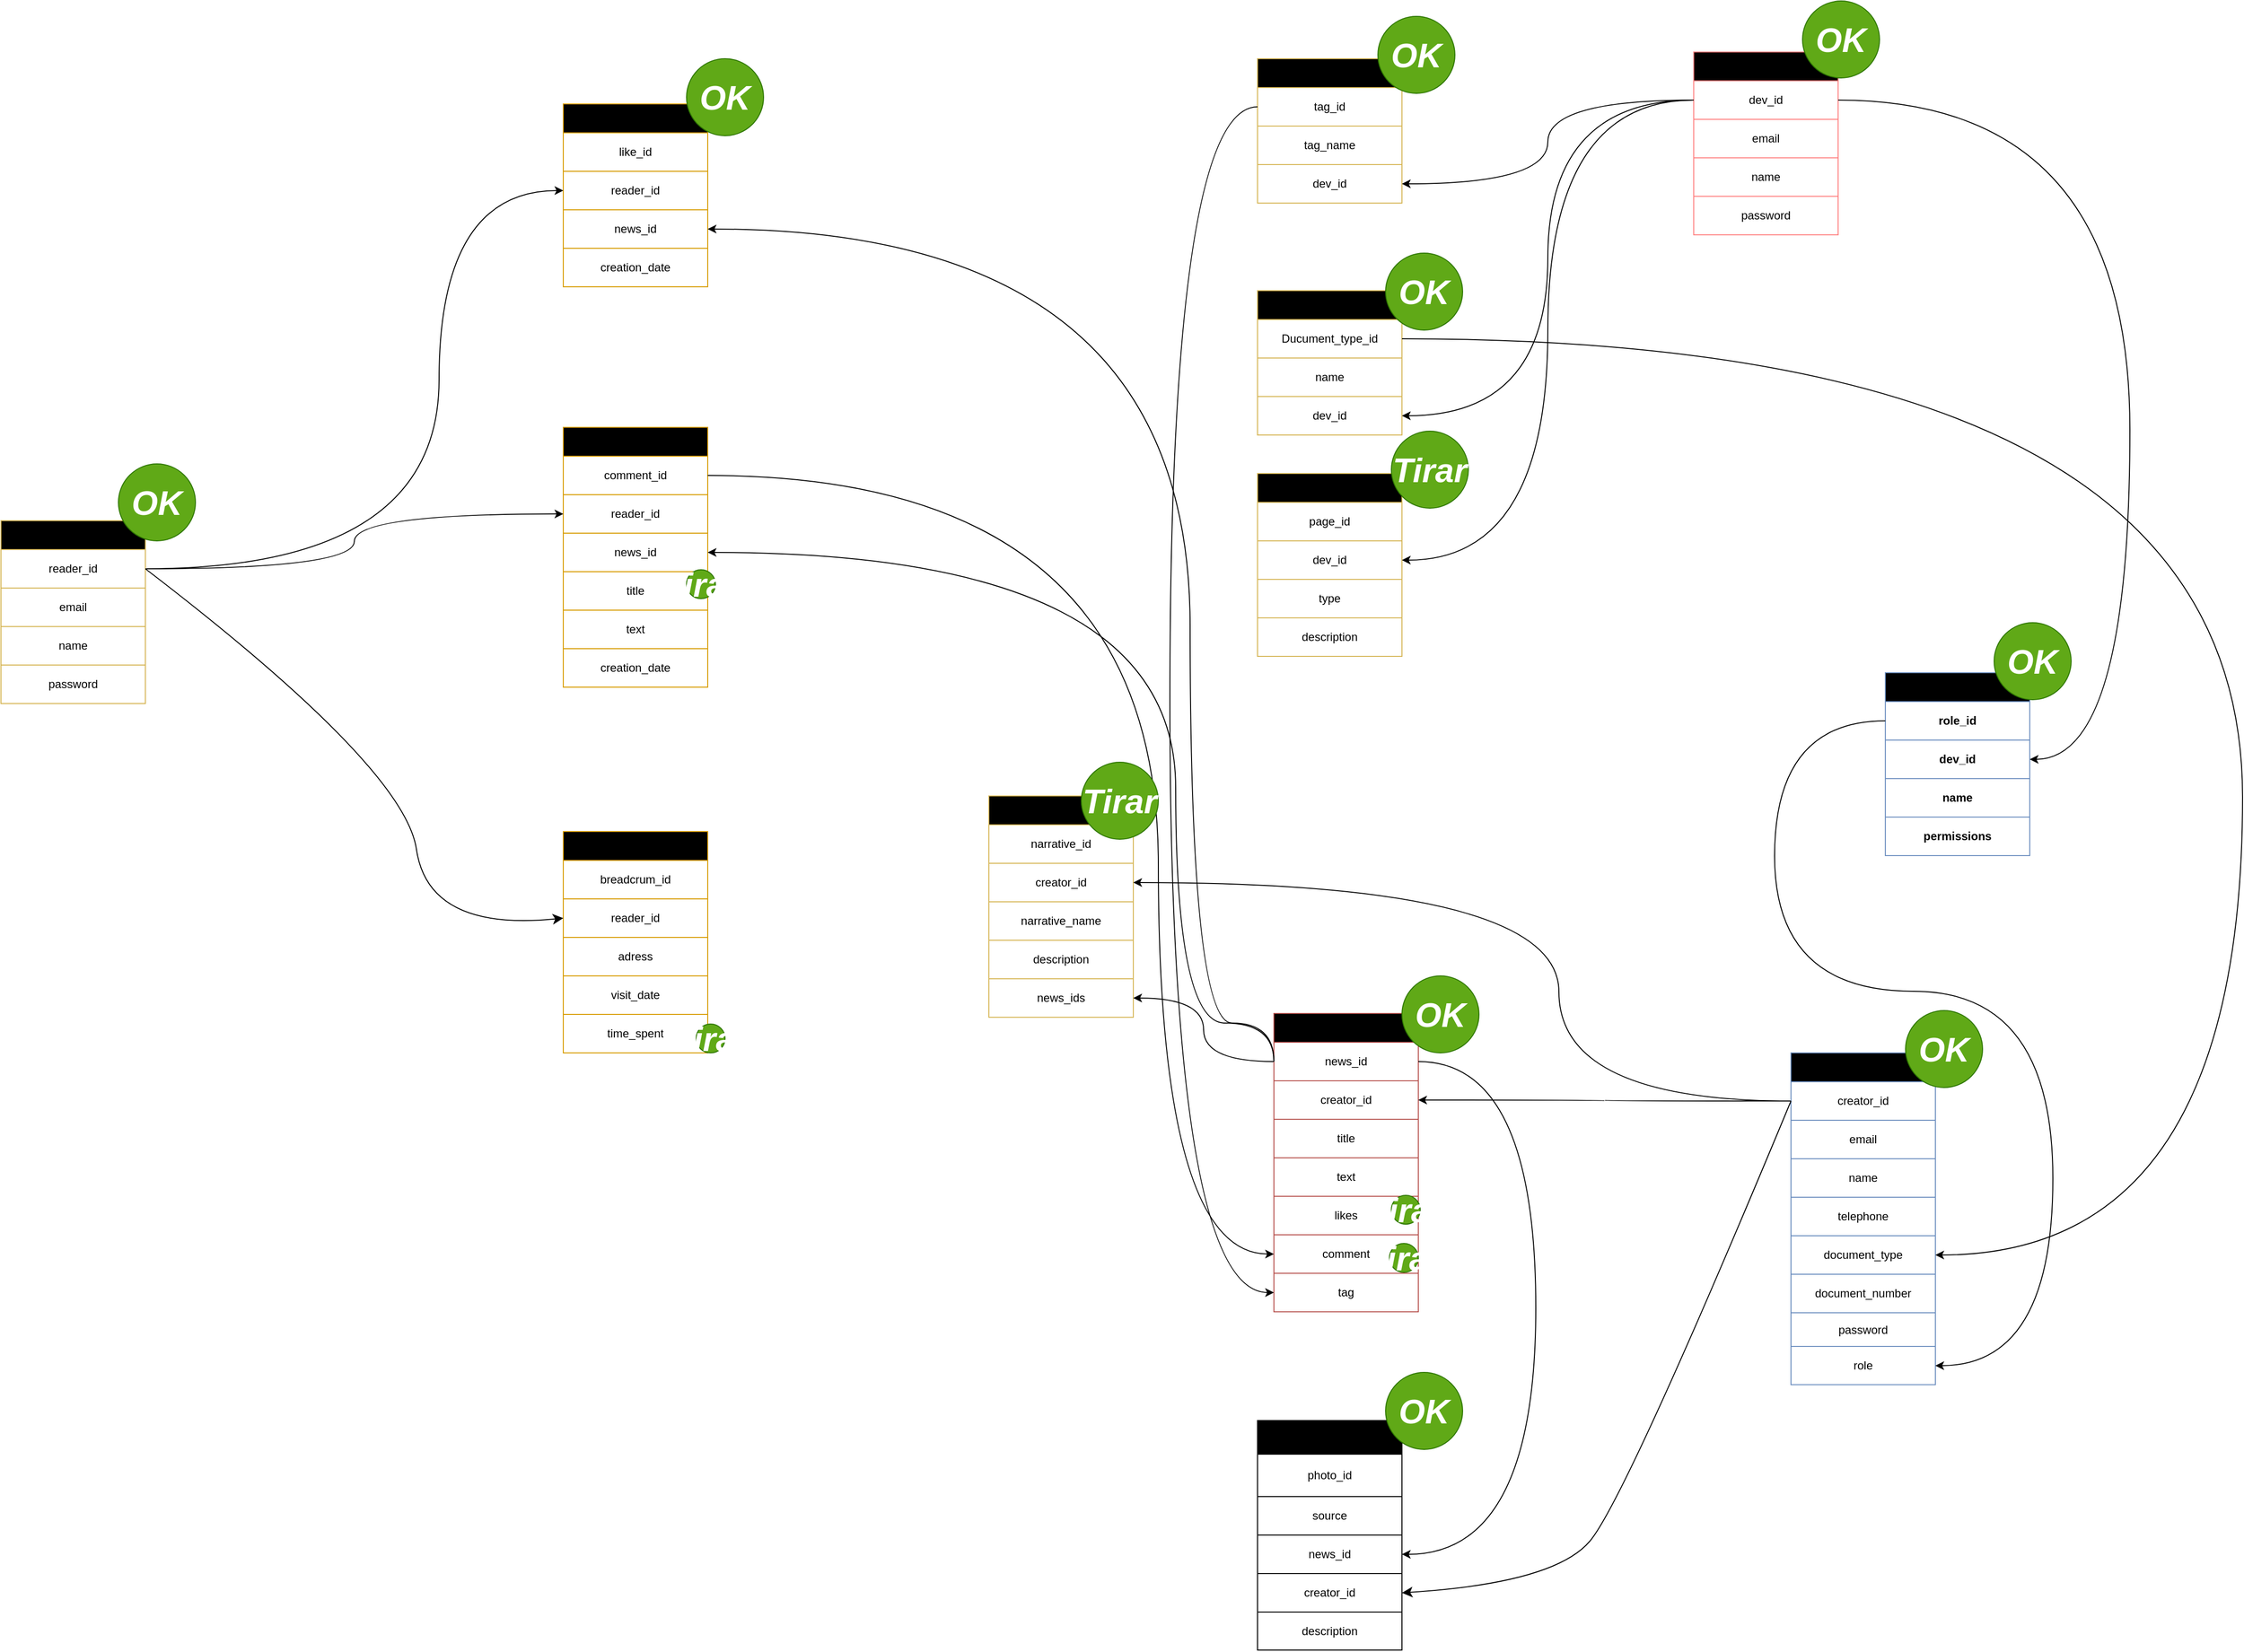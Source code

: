 <mxfile version="28.1.0">
  <diagram name="Page-1" id="0quYA2hY-o8QPjRYlgCY">
    <mxGraphModel dx="7191" dy="4301" grid="1" gridSize="10" guides="1" tooltips="1" connect="1" arrows="1" fold="1" page="1" pageScale="1" pageWidth="827" pageHeight="1169" math="0" shadow="0">
      <root>
        <mxCell id="0" />
        <mxCell id="1" parent="0" />
        <mxCell id="ViAj6VTBYQGORqNRUsrS-1" value="Creator" style="shape=table;startSize=30;container=1;collapsible=0;childLayout=tableLayout;fillColor=light-dark(#DAE8FC,#0000FF);gradientColor=light-dark(#7EA6E0,#000033);strokeColor=#6c8ebf;fontStyle=1" parent="1" vertex="1">
          <mxGeometry x="177" y="-758" width="150" height="344.688" as="geometry" />
        </mxCell>
        <mxCell id="ViAj6VTBYQGORqNRUsrS-2" value="" style="shape=tableRow;horizontal=0;startSize=0;swimlaneHead=0;swimlaneBody=0;strokeColor=inherit;top=0;left=0;bottom=0;right=0;collapsible=0;dropTarget=0;fillColor=none;points=[[0,0.5],[1,0.5]];portConstraint=eastwest;" parent="ViAj6VTBYQGORqNRUsrS-1" vertex="1">
          <mxGeometry y="30" width="150" height="40" as="geometry" />
        </mxCell>
        <mxCell id="ViAj6VTBYQGORqNRUsrS-3" value="creator_id" style="shape=partialRectangle;html=1;whiteSpace=wrap;connectable=0;strokeColor=inherit;overflow=hidden;fillColor=none;top=0;left=0;bottom=0;right=0;pointerEvents=1;" parent="ViAj6VTBYQGORqNRUsrS-2" vertex="1">
          <mxGeometry width="150" height="40" as="geometry">
            <mxRectangle width="150" height="40" as="alternateBounds" />
          </mxGeometry>
        </mxCell>
        <mxCell id="ViAj6VTBYQGORqNRUsrS-4" value="" style="shape=tableRow;horizontal=0;startSize=0;swimlaneHead=0;swimlaneBody=0;strokeColor=inherit;top=0;left=0;bottom=0;right=0;collapsible=0;dropTarget=0;fillColor=none;points=[[0,0.5],[1,0.5]];portConstraint=eastwest;" parent="ViAj6VTBYQGORqNRUsrS-1" vertex="1">
          <mxGeometry y="70" width="150" height="40" as="geometry" />
        </mxCell>
        <mxCell id="ViAj6VTBYQGORqNRUsrS-5" value="email" style="shape=partialRectangle;html=1;whiteSpace=wrap;connectable=0;strokeColor=inherit;overflow=hidden;fillColor=none;top=0;left=0;bottom=0;right=0;pointerEvents=1;" parent="ViAj6VTBYQGORqNRUsrS-4" vertex="1">
          <mxGeometry width="150" height="40" as="geometry">
            <mxRectangle width="150" height="40" as="alternateBounds" />
          </mxGeometry>
        </mxCell>
        <mxCell id="ViAj6VTBYQGORqNRUsrS-6" value="" style="shape=tableRow;horizontal=0;startSize=0;swimlaneHead=0;swimlaneBody=0;strokeColor=inherit;top=0;left=0;bottom=0;right=0;collapsible=0;dropTarget=0;fillColor=none;points=[[0,0.5],[1,0.5]];portConstraint=eastwest;" parent="ViAj6VTBYQGORqNRUsrS-1" vertex="1">
          <mxGeometry y="110" width="150" height="40" as="geometry" />
        </mxCell>
        <mxCell id="ViAj6VTBYQGORqNRUsrS-7" value="name" style="shape=partialRectangle;html=1;whiteSpace=wrap;connectable=0;strokeColor=inherit;overflow=hidden;fillColor=none;top=0;left=0;bottom=0;right=0;pointerEvents=1;" parent="ViAj6VTBYQGORqNRUsrS-6" vertex="1">
          <mxGeometry width="150" height="40" as="geometry">
            <mxRectangle width="150" height="40" as="alternateBounds" />
          </mxGeometry>
        </mxCell>
        <mxCell id="ViAj6VTBYQGORqNRUsrS-8" style="shape=tableRow;horizontal=0;startSize=0;swimlaneHead=0;swimlaneBody=0;strokeColor=inherit;top=0;left=0;bottom=0;right=0;collapsible=0;dropTarget=0;fillColor=none;points=[[0,0.5],[1,0.5]];portConstraint=eastwest;" parent="ViAj6VTBYQGORqNRUsrS-1" vertex="1">
          <mxGeometry y="150" width="150" height="40" as="geometry" />
        </mxCell>
        <mxCell id="ViAj6VTBYQGORqNRUsrS-9" value="telephone" style="shape=partialRectangle;html=1;whiteSpace=wrap;connectable=0;strokeColor=inherit;overflow=hidden;fillColor=none;top=0;left=0;bottom=0;right=0;pointerEvents=1;" parent="ViAj6VTBYQGORqNRUsrS-8" vertex="1">
          <mxGeometry width="150" height="40" as="geometry">
            <mxRectangle width="150" height="40" as="alternateBounds" />
          </mxGeometry>
        </mxCell>
        <mxCell id="ViAj6VTBYQGORqNRUsrS-10" style="shape=tableRow;horizontal=0;startSize=0;swimlaneHead=0;swimlaneBody=0;strokeColor=inherit;top=0;left=0;bottom=0;right=0;collapsible=0;dropTarget=0;fillColor=none;points=[[0,0.5],[1,0.5]];portConstraint=eastwest;" parent="ViAj6VTBYQGORqNRUsrS-1" vertex="1">
          <mxGeometry y="190" width="150" height="40" as="geometry" />
        </mxCell>
        <mxCell id="ViAj6VTBYQGORqNRUsrS-11" value="document_type" style="shape=partialRectangle;html=1;whiteSpace=wrap;connectable=0;strokeColor=inherit;overflow=hidden;fillColor=none;top=0;left=0;bottom=0;right=0;pointerEvents=1;" parent="ViAj6VTBYQGORqNRUsrS-10" vertex="1">
          <mxGeometry width="150" height="40" as="geometry">
            <mxRectangle width="150" height="40" as="alternateBounds" />
          </mxGeometry>
        </mxCell>
        <mxCell id="ViAj6VTBYQGORqNRUsrS-12" style="shape=tableRow;horizontal=0;startSize=0;swimlaneHead=0;swimlaneBody=0;strokeColor=inherit;top=0;left=0;bottom=0;right=0;collapsible=0;dropTarget=0;fillColor=none;points=[[0,0.5],[1,0.5]];portConstraint=eastwest;" parent="ViAj6VTBYQGORqNRUsrS-1" vertex="1">
          <mxGeometry y="230" width="150" height="40" as="geometry" />
        </mxCell>
        <mxCell id="ViAj6VTBYQGORqNRUsrS-13" value="document_number" style="shape=partialRectangle;html=1;whiteSpace=wrap;connectable=0;strokeColor=inherit;overflow=hidden;fillColor=none;top=0;left=0;bottom=0;right=0;pointerEvents=1;" parent="ViAj6VTBYQGORqNRUsrS-12" vertex="1">
          <mxGeometry width="150" height="40" as="geometry">
            <mxRectangle width="150" height="40" as="alternateBounds" />
          </mxGeometry>
        </mxCell>
        <mxCell id="ViAj6VTBYQGORqNRUsrS-14" value="" style="shape=tableRow;horizontal=0;startSize=0;swimlaneHead=0;swimlaneBody=0;strokeColor=inherit;top=0;left=0;bottom=0;right=0;collapsible=0;dropTarget=0;fillColor=none;points=[[0,0.5],[1,0.5]];portConstraint=eastwest;" parent="ViAj6VTBYQGORqNRUsrS-1" vertex="1">
          <mxGeometry y="270" width="150" height="35" as="geometry" />
        </mxCell>
        <mxCell id="ViAj6VTBYQGORqNRUsrS-15" value="password" style="shape=partialRectangle;html=1;whiteSpace=wrap;connectable=0;strokeColor=inherit;overflow=hidden;fillColor=none;top=0;left=0;bottom=0;right=0;pointerEvents=1;" parent="ViAj6VTBYQGORqNRUsrS-14" vertex="1">
          <mxGeometry width="150" height="35" as="geometry">
            <mxRectangle width="150" height="35" as="alternateBounds" />
          </mxGeometry>
        </mxCell>
        <mxCell id="ViAj6VTBYQGORqNRUsrS-16" style="shape=tableRow;horizontal=0;startSize=0;swimlaneHead=0;swimlaneBody=0;strokeColor=inherit;top=0;left=0;bottom=0;right=0;collapsible=0;dropTarget=0;fillColor=none;points=[[0,0.5],[1,0.5]];portConstraint=eastwest;" parent="ViAj6VTBYQGORqNRUsrS-1" vertex="1">
          <mxGeometry y="305" width="150" height="40" as="geometry" />
        </mxCell>
        <mxCell id="ViAj6VTBYQGORqNRUsrS-17" value="role" style="shape=partialRectangle;html=1;whiteSpace=wrap;connectable=0;strokeColor=inherit;overflow=hidden;fillColor=none;top=0;left=0;bottom=0;right=0;pointerEvents=1;" parent="ViAj6VTBYQGORqNRUsrS-16" vertex="1">
          <mxGeometry width="150" height="40" as="geometry">
            <mxRectangle width="150" height="40" as="alternateBounds" />
          </mxGeometry>
        </mxCell>
        <mxCell id="ViAj6VTBYQGORqNRUsrS-18" value="Reader" style="shape=table;startSize=30;container=1;collapsible=0;childLayout=tableLayout;fillColor=light-dark(#FFFFFF,#FFFF00);gradientColor=light-dark(#FFD966,#333300);strokeColor=light-dark(#D6B656,#666600);fontColor=light-dark(#000000,#000000);fontStyle=1" parent="1" vertex="1">
          <mxGeometry x="-1682" y="-1311" width="150" height="190" as="geometry" />
        </mxCell>
        <mxCell id="ViAj6VTBYQGORqNRUsrS-19" value="" style="shape=tableRow;horizontal=0;startSize=0;swimlaneHead=0;swimlaneBody=0;strokeColor=light-dark(#D6B656,#666600);top=0;left=0;bottom=0;right=0;collapsible=0;dropTarget=0;fillColor=none;points=[[0,0.5],[1,0.5]];portConstraint=eastwest;" parent="ViAj6VTBYQGORqNRUsrS-18" vertex="1">
          <mxGeometry y="30" width="150" height="40" as="geometry" />
        </mxCell>
        <mxCell id="ViAj6VTBYQGORqNRUsrS-20" value="reader_id" style="shape=partialRectangle;html=1;whiteSpace=wrap;connectable=0;strokeColor=light-dark(#D6B656,#666600);overflow=hidden;fillColor=none;top=0;left=0;bottom=0;right=0;pointerEvents=1;" parent="ViAj6VTBYQGORqNRUsrS-19" vertex="1">
          <mxGeometry width="150" height="40" as="geometry">
            <mxRectangle width="150" height="40" as="alternateBounds" />
          </mxGeometry>
        </mxCell>
        <mxCell id="ViAj6VTBYQGORqNRUsrS-21" value="" style="shape=tableRow;horizontal=0;startSize=0;swimlaneHead=0;swimlaneBody=0;strokeColor=light-dark(#D6B656,#666600);top=0;left=0;bottom=0;right=0;collapsible=0;dropTarget=0;fillColor=none;points=[[0,0.5],[1,0.5]];portConstraint=eastwest;" parent="ViAj6VTBYQGORqNRUsrS-18" vertex="1">
          <mxGeometry y="70" width="150" height="40" as="geometry" />
        </mxCell>
        <mxCell id="ViAj6VTBYQGORqNRUsrS-22" value="email" style="shape=partialRectangle;html=1;whiteSpace=wrap;connectable=0;strokeColor=light-dark(#D6B656,#666600);overflow=hidden;fillColor=none;top=0;left=0;bottom=0;right=0;pointerEvents=1;" parent="ViAj6VTBYQGORqNRUsrS-21" vertex="1">
          <mxGeometry width="150" height="40" as="geometry">
            <mxRectangle width="150" height="40" as="alternateBounds" />
          </mxGeometry>
        </mxCell>
        <mxCell id="ViAj6VTBYQGORqNRUsrS-23" value="" style="shape=tableRow;horizontal=0;startSize=0;swimlaneHead=0;swimlaneBody=0;strokeColor=light-dark(#D6B656,#666600);top=0;left=0;bottom=0;right=0;collapsible=0;dropTarget=0;fillColor=none;points=[[0,0.5],[1,0.5]];portConstraint=eastwest;" parent="ViAj6VTBYQGORqNRUsrS-18" vertex="1">
          <mxGeometry y="110" width="150" height="40" as="geometry" />
        </mxCell>
        <mxCell id="ViAj6VTBYQGORqNRUsrS-24" value="name" style="shape=partialRectangle;html=1;whiteSpace=wrap;connectable=0;strokeColor=light-dark(#D6B656,#666600);overflow=hidden;fillColor=none;top=0;left=0;bottom=0;right=0;pointerEvents=1;" parent="ViAj6VTBYQGORqNRUsrS-23" vertex="1">
          <mxGeometry width="150" height="40" as="geometry">
            <mxRectangle width="150" height="40" as="alternateBounds" />
          </mxGeometry>
        </mxCell>
        <mxCell id="ViAj6VTBYQGORqNRUsrS-25" value="" style="shape=tableRow;horizontal=0;startSize=0;swimlaneHead=0;swimlaneBody=0;strokeColor=light-dark(#D6B656,#666600);top=0;left=0;bottom=0;right=0;collapsible=0;dropTarget=0;fillColor=none;points=[[0,0.5],[1,0.5]];portConstraint=eastwest;" parent="ViAj6VTBYQGORqNRUsrS-18" vertex="1">
          <mxGeometry y="150" width="150" height="40" as="geometry" />
        </mxCell>
        <mxCell id="ViAj6VTBYQGORqNRUsrS-26" value="password" style="shape=partialRectangle;html=1;whiteSpace=wrap;connectable=0;strokeColor=light-dark(#D6B656,#666600);overflow=hidden;fillColor=none;top=0;left=0;bottom=0;right=0;pointerEvents=1;" parent="ViAj6VTBYQGORqNRUsrS-25" vertex="1">
          <mxGeometry width="150" height="40" as="geometry">
            <mxRectangle width="150" height="40" as="alternateBounds" />
          </mxGeometry>
        </mxCell>
        <mxCell id="ViAj6VTBYQGORqNRUsrS-27" value="" style="shape=table;startSize=0;container=1;collapsible=0;childLayout=tableLayout;" parent="1" vertex="1">
          <mxGeometry x="-377" y="-376" width="150" height="238.5" as="geometry" />
        </mxCell>
        <mxCell id="ViAj6VTBYQGORqNRUsrS-28" value="" style="shape=tableRow;horizontal=0;startSize=0;swimlaneHead=0;swimlaneBody=0;strokeColor=#001DBC;top=0;left=0;bottom=0;right=0;collapsible=0;dropTarget=0;fillColor=#0050ef;points=[[0,0.5],[1,0.5]];portConstraint=eastwest;fontColor=#ffffff;" parent="ViAj6VTBYQGORqNRUsrS-27" vertex="1">
          <mxGeometry width="150" height="35" as="geometry" />
        </mxCell>
        <mxCell id="ViAj6VTBYQGORqNRUsrS-29" value="&lt;span style=&quot;text-wrap-mode: nowrap;&quot;&gt;&lt;b&gt;&lt;font style=&quot;color: light-dark(rgb(0, 0, 0), rgb(255, 255, 255));&quot;&gt;Photos&lt;/font&gt;&lt;/b&gt;&lt;/span&gt;" style="shape=partialRectangle;html=1;whiteSpace=wrap;connectable=0;strokeColor=light-dark(#3700CC,#FFFFFF);overflow=hidden;fillColor=light-dark(#6A00FF,#0000FF);top=0;left=0;bottom=0;right=0;pointerEvents=1;fontColor=#ffffff;gradientColor=light-dark(#000000,#FF0000);" parent="ViAj6VTBYQGORqNRUsrS-28" vertex="1">
          <mxGeometry width="150" height="35" as="geometry">
            <mxRectangle width="150" height="35" as="alternateBounds" />
          </mxGeometry>
        </mxCell>
        <mxCell id="ViAj6VTBYQGORqNRUsrS-30" value="" style="shape=tableRow;horizontal=0;startSize=0;swimlaneHead=0;swimlaneBody=0;strokeColor=inherit;top=0;left=0;bottom=0;right=0;collapsible=0;dropTarget=0;fillColor=none;points=[[0,0.5],[1,0.5]];portConstraint=eastwest;" parent="ViAj6VTBYQGORqNRUsrS-27" vertex="1">
          <mxGeometry y="35" width="150" height="44" as="geometry" />
        </mxCell>
        <mxCell id="ViAj6VTBYQGORqNRUsrS-31" value="photo_id" style="shape=partialRectangle;html=1;whiteSpace=wrap;connectable=0;strokeColor=inherit;overflow=hidden;fillColor=none;top=0;left=0;bottom=0;right=0;pointerEvents=1;" parent="ViAj6VTBYQGORqNRUsrS-30" vertex="1">
          <mxGeometry width="150" height="44" as="geometry">
            <mxRectangle width="150" height="44" as="alternateBounds" />
          </mxGeometry>
        </mxCell>
        <mxCell id="ViAj6VTBYQGORqNRUsrS-32" value="" style="shape=tableRow;horizontal=0;startSize=0;swimlaneHead=0;swimlaneBody=0;strokeColor=inherit;top=0;left=0;bottom=0;right=0;collapsible=0;dropTarget=0;fillColor=none;points=[[0,0.5],[1,0.5]];portConstraint=eastwest;" parent="ViAj6VTBYQGORqNRUsrS-27" vertex="1">
          <mxGeometry y="79" width="150" height="40" as="geometry" />
        </mxCell>
        <mxCell id="ViAj6VTBYQGORqNRUsrS-33" value="source" style="shape=partialRectangle;html=1;whiteSpace=wrap;connectable=0;strokeColor=inherit;overflow=hidden;fillColor=none;top=0;left=0;bottom=0;right=0;pointerEvents=1;" parent="ViAj6VTBYQGORqNRUsrS-32" vertex="1">
          <mxGeometry width="150" height="40" as="geometry">
            <mxRectangle width="150" height="40" as="alternateBounds" />
          </mxGeometry>
        </mxCell>
        <mxCell id="ViAj6VTBYQGORqNRUsrS-34" style="shape=tableRow;horizontal=0;startSize=0;swimlaneHead=0;swimlaneBody=0;strokeColor=inherit;top=0;left=0;bottom=0;right=0;collapsible=0;dropTarget=0;fillColor=none;points=[[0,0.5],[1,0.5]];portConstraint=eastwest;" parent="ViAj6VTBYQGORqNRUsrS-27" vertex="1">
          <mxGeometry y="119" width="150" height="40" as="geometry" />
        </mxCell>
        <mxCell id="ViAj6VTBYQGORqNRUsrS-35" value="news_id" style="shape=partialRectangle;html=1;whiteSpace=wrap;connectable=0;strokeColor=inherit;overflow=hidden;fillColor=none;top=0;left=0;bottom=0;right=0;pointerEvents=1;" parent="ViAj6VTBYQGORqNRUsrS-34" vertex="1">
          <mxGeometry width="150" height="40" as="geometry">
            <mxRectangle width="150" height="40" as="alternateBounds" />
          </mxGeometry>
        </mxCell>
        <mxCell id="ViAj6VTBYQGORqNRUsrS-36" value="" style="shape=tableRow;horizontal=0;startSize=0;swimlaneHead=0;swimlaneBody=0;strokeColor=inherit;top=0;left=0;bottom=0;right=0;collapsible=0;dropTarget=0;fillColor=none;points=[[0,0.5],[1,0.5]];portConstraint=eastwest;" parent="ViAj6VTBYQGORqNRUsrS-27" vertex="1">
          <mxGeometry y="159" width="150" height="40" as="geometry" />
        </mxCell>
        <mxCell id="ViAj6VTBYQGORqNRUsrS-37" value="creator_id" style="shape=partialRectangle;html=1;whiteSpace=wrap;connectable=0;strokeColor=inherit;overflow=hidden;fillColor=none;top=0;left=0;bottom=0;right=0;pointerEvents=1;" parent="ViAj6VTBYQGORqNRUsrS-36" vertex="1">
          <mxGeometry width="150" height="40" as="geometry">
            <mxRectangle width="150" height="40" as="alternateBounds" />
          </mxGeometry>
        </mxCell>
        <mxCell id="ViAj6VTBYQGORqNRUsrS-38" style="shape=tableRow;horizontal=0;startSize=0;swimlaneHead=0;swimlaneBody=0;strokeColor=inherit;top=0;left=0;bottom=0;right=0;collapsible=0;dropTarget=0;fillColor=none;points=[[0,0.5],[1,0.5]];portConstraint=eastwest;" parent="ViAj6VTBYQGORqNRUsrS-27" vertex="1">
          <mxGeometry y="199" width="150" height="40" as="geometry" />
        </mxCell>
        <mxCell id="ViAj6VTBYQGORqNRUsrS-39" value="description" style="shape=partialRectangle;html=1;whiteSpace=wrap;connectable=0;strokeColor=inherit;overflow=hidden;fillColor=none;top=0;left=0;bottom=0;right=0;pointerEvents=1;" parent="ViAj6VTBYQGORqNRUsrS-38" vertex="1">
          <mxGeometry width="150" height="40" as="geometry">
            <mxRectangle width="150" height="40" as="alternateBounds" />
          </mxGeometry>
        </mxCell>
        <mxCell id="ViAj6VTBYQGORqNRUsrS-40" style="edgeStyle=none;curved=1;rounded=0;orthogonalLoop=1;jettySize=auto;html=1;exitX=0;exitY=0.5;exitDx=0;exitDy=0;entryX=1;entryY=0.5;entryDx=0;entryDy=0;fontSize=12;startSize=8;endSize=8;strokeColor=light-dark(#000000,#00FFFF);" parent="1" source="ViAj6VTBYQGORqNRUsrS-2" target="ViAj6VTBYQGORqNRUsrS-36" edge="1">
          <mxGeometry relative="1" as="geometry">
            <Array as="points">
              <mxPoint x="5" y="-294" />
              <mxPoint x="-69" y="-207" />
            </Array>
          </mxGeometry>
        </mxCell>
        <mxCell id="ViAj6VTBYQGORqNRUsrS-41" value="Reader_breadcrums" style="shape=table;startSize=30;container=1;collapsible=0;childLayout=tableLayout;fillColor=light-dark(#FFF2CC,#FFFF00);strokeColor=light-dark(#D79B00,#FFFFFF);gradientColor=light-dark(#FFD966,#00FF00);fontStyle=1;fontColor=light-dark(#000000,#000000);" parent="1" vertex="1">
          <mxGeometry x="-1098" y="-988" width="150" height="230" as="geometry" />
        </mxCell>
        <mxCell id="ViAj6VTBYQGORqNRUsrS-42" style="shape=tableRow;horizontal=0;startSize=0;swimlaneHead=0;swimlaneBody=0;strokeColor=inherit;top=0;left=0;bottom=0;right=0;collapsible=0;dropTarget=0;fillColor=none;points=[[0,0.5],[1,0.5]];portConstraint=eastwest;" parent="ViAj6VTBYQGORqNRUsrS-41" vertex="1">
          <mxGeometry y="30" width="150" height="40" as="geometry" />
        </mxCell>
        <mxCell id="ViAj6VTBYQGORqNRUsrS-43" value="breadcrum_id" style="shape=partialRectangle;html=1;whiteSpace=wrap;connectable=0;strokeColor=inherit;overflow=hidden;fillColor=none;top=0;left=0;bottom=0;right=0;pointerEvents=1;" parent="ViAj6VTBYQGORqNRUsrS-42" vertex="1">
          <mxGeometry width="150" height="40" as="geometry">
            <mxRectangle width="150" height="40" as="alternateBounds" />
          </mxGeometry>
        </mxCell>
        <mxCell id="ViAj6VTBYQGORqNRUsrS-44" value="" style="shape=tableRow;horizontal=0;startSize=0;swimlaneHead=0;swimlaneBody=0;strokeColor=inherit;top=0;left=0;bottom=0;right=0;collapsible=0;dropTarget=0;fillColor=none;points=[[0,0.5],[1,0.5]];portConstraint=eastwest;" parent="ViAj6VTBYQGORqNRUsrS-41" vertex="1">
          <mxGeometry y="70" width="150" height="40" as="geometry" />
        </mxCell>
        <mxCell id="ViAj6VTBYQGORqNRUsrS-45" value="reader_id" style="shape=partialRectangle;html=1;whiteSpace=wrap;connectable=0;strokeColor=inherit;overflow=hidden;fillColor=none;top=0;left=0;bottom=0;right=0;pointerEvents=1;" parent="ViAj6VTBYQGORqNRUsrS-44" vertex="1">
          <mxGeometry width="150" height="40" as="geometry">
            <mxRectangle width="150" height="40" as="alternateBounds" />
          </mxGeometry>
        </mxCell>
        <mxCell id="ViAj6VTBYQGORqNRUsrS-46" value="" style="shape=tableRow;horizontal=0;startSize=0;swimlaneHead=0;swimlaneBody=0;strokeColor=inherit;top=0;left=0;bottom=0;right=0;collapsible=0;dropTarget=0;fillColor=none;points=[[0,0.5],[1,0.5]];portConstraint=eastwest;" parent="ViAj6VTBYQGORqNRUsrS-41" vertex="1">
          <mxGeometry y="110" width="150" height="40" as="geometry" />
        </mxCell>
        <mxCell id="ViAj6VTBYQGORqNRUsrS-47" value="adress" style="shape=partialRectangle;html=1;whiteSpace=wrap;connectable=0;strokeColor=inherit;overflow=hidden;fillColor=none;top=0;left=0;bottom=0;right=0;pointerEvents=1;" parent="ViAj6VTBYQGORqNRUsrS-46" vertex="1">
          <mxGeometry width="150" height="40" as="geometry">
            <mxRectangle width="150" height="40" as="alternateBounds" />
          </mxGeometry>
        </mxCell>
        <mxCell id="ViAj6VTBYQGORqNRUsrS-48" value="" style="shape=tableRow;horizontal=0;startSize=0;swimlaneHead=0;swimlaneBody=0;strokeColor=inherit;top=0;left=0;bottom=0;right=0;collapsible=0;dropTarget=0;fillColor=none;points=[[0,0.5],[1,0.5]];portConstraint=eastwest;" parent="ViAj6VTBYQGORqNRUsrS-41" vertex="1">
          <mxGeometry y="150" width="150" height="40" as="geometry" />
        </mxCell>
        <mxCell id="ViAj6VTBYQGORqNRUsrS-49" value="visit_date" style="shape=partialRectangle;html=1;whiteSpace=wrap;connectable=0;strokeColor=inherit;overflow=hidden;fillColor=none;top=0;left=0;bottom=0;right=0;pointerEvents=1;" parent="ViAj6VTBYQGORqNRUsrS-48" vertex="1">
          <mxGeometry width="150" height="40" as="geometry">
            <mxRectangle width="150" height="40" as="alternateBounds" />
          </mxGeometry>
        </mxCell>
        <mxCell id="ViAj6VTBYQGORqNRUsrS-50" value="" style="shape=tableRow;horizontal=0;startSize=0;swimlaneHead=0;swimlaneBody=0;strokeColor=inherit;top=0;left=0;bottom=0;right=0;collapsible=0;dropTarget=0;fillColor=none;points=[[0,0.5],[1,0.5]];portConstraint=eastwest;" parent="ViAj6VTBYQGORqNRUsrS-41" vertex="1">
          <mxGeometry y="190" width="150" height="40" as="geometry" />
        </mxCell>
        <mxCell id="ViAj6VTBYQGORqNRUsrS-51" value="time_spent" style="shape=partialRectangle;html=1;whiteSpace=wrap;connectable=0;strokeColor=inherit;overflow=hidden;fillColor=none;top=0;left=0;bottom=0;right=0;pointerEvents=1;" parent="ViAj6VTBYQGORqNRUsrS-50" vertex="1">
          <mxGeometry width="150" height="40" as="geometry">
            <mxRectangle width="150" height="40" as="alternateBounds" />
          </mxGeometry>
        </mxCell>
        <mxCell id="ViAj6VTBYQGORqNRUsrS-52" style="edgeStyle=none;curved=1;rounded=0;orthogonalLoop=1;jettySize=auto;html=1;exitX=1;exitY=0.5;exitDx=0;exitDy=0;entryX=0;entryY=0.5;entryDx=0;entryDy=0;fontSize=12;startSize=8;endSize=8;strokeColor=light-dark(#000000,#FFFF00);" parent="1" source="ViAj6VTBYQGORqNRUsrS-19" target="ViAj6VTBYQGORqNRUsrS-44" edge="1">
          <mxGeometry relative="1" as="geometry">
            <Array as="points">
              <mxPoint x="-1263" y="-1055" />
              <mxPoint x="-1238" y="-884" />
            </Array>
          </mxGeometry>
        </mxCell>
        <mxCell id="ViAj6VTBYQGORqNRUsrS-53" value="News" style="shape=table;startSize=30;container=1;collapsible=0;childLayout=tableLayout;fillColor=light-dark(#F8CECC,#0000FF);strokeColor=light-dark(#B85450,#FFFFFF);gradientColor=light-dark(#EAEAEA,#FFFFFF);fontStyle=1;fontColor=light-dark(#000000,#000000);" parent="1" vertex="1">
          <mxGeometry x="-360" y="-799" width="150" height="310" as="geometry" />
        </mxCell>
        <mxCell id="ViAj6VTBYQGORqNRUsrS-54" value="" style="shape=tableRow;horizontal=0;startSize=0;swimlaneHead=0;swimlaneBody=0;strokeColor=inherit;top=0;left=0;bottom=0;right=0;collapsible=0;dropTarget=0;fillColor=none;points=[[0,0.5],[1,0.5]];portConstraint=eastwest;" parent="ViAj6VTBYQGORqNRUsrS-53" vertex="1">
          <mxGeometry y="30" width="150" height="40" as="geometry" />
        </mxCell>
        <mxCell id="ViAj6VTBYQGORqNRUsrS-55" value="news_id" style="shape=partialRectangle;html=1;whiteSpace=wrap;connectable=0;strokeColor=inherit;overflow=hidden;fillColor=none;top=0;left=0;bottom=0;right=0;pointerEvents=1;" parent="ViAj6VTBYQGORqNRUsrS-54" vertex="1">
          <mxGeometry width="150" height="40" as="geometry">
            <mxRectangle width="150" height="40" as="alternateBounds" />
          </mxGeometry>
        </mxCell>
        <mxCell id="ViAj6VTBYQGORqNRUsrS-56" style="shape=tableRow;horizontal=0;startSize=0;swimlaneHead=0;swimlaneBody=0;strokeColor=inherit;top=0;left=0;bottom=0;right=0;collapsible=0;dropTarget=0;fillColor=none;points=[[0,0.5],[1,0.5]];portConstraint=eastwest;" parent="ViAj6VTBYQGORqNRUsrS-53" vertex="1">
          <mxGeometry y="70" width="150" height="40" as="geometry" />
        </mxCell>
        <mxCell id="ViAj6VTBYQGORqNRUsrS-57" value="creator_id" style="shape=partialRectangle;html=1;whiteSpace=wrap;connectable=0;strokeColor=inherit;overflow=hidden;fillColor=none;top=0;left=0;bottom=0;right=0;pointerEvents=1;" parent="ViAj6VTBYQGORqNRUsrS-56" vertex="1">
          <mxGeometry width="150" height="40" as="geometry">
            <mxRectangle width="150" height="40" as="alternateBounds" />
          </mxGeometry>
        </mxCell>
        <mxCell id="ViAj6VTBYQGORqNRUsrS-58" value="" style="shape=tableRow;horizontal=0;startSize=0;swimlaneHead=0;swimlaneBody=0;strokeColor=inherit;top=0;left=0;bottom=0;right=0;collapsible=0;dropTarget=0;fillColor=none;points=[[0,0.5],[1,0.5]];portConstraint=eastwest;" parent="ViAj6VTBYQGORqNRUsrS-53" vertex="1">
          <mxGeometry y="110" width="150" height="40" as="geometry" />
        </mxCell>
        <mxCell id="ViAj6VTBYQGORqNRUsrS-59" value="title" style="shape=partialRectangle;html=1;whiteSpace=wrap;connectable=0;strokeColor=inherit;overflow=hidden;fillColor=none;top=0;left=0;bottom=0;right=0;pointerEvents=1;" parent="ViAj6VTBYQGORqNRUsrS-58" vertex="1">
          <mxGeometry width="150" height="40" as="geometry">
            <mxRectangle width="150" height="40" as="alternateBounds" />
          </mxGeometry>
        </mxCell>
        <mxCell id="ViAj6VTBYQGORqNRUsrS-60" style="shape=tableRow;horizontal=0;startSize=0;swimlaneHead=0;swimlaneBody=0;strokeColor=inherit;top=0;left=0;bottom=0;right=0;collapsible=0;dropTarget=0;fillColor=none;points=[[0,0.5],[1,0.5]];portConstraint=eastwest;" parent="ViAj6VTBYQGORqNRUsrS-53" vertex="1">
          <mxGeometry y="150" width="150" height="40" as="geometry" />
        </mxCell>
        <mxCell id="ViAj6VTBYQGORqNRUsrS-61" value="text" style="shape=partialRectangle;html=1;whiteSpace=wrap;connectable=0;strokeColor=inherit;overflow=hidden;fillColor=none;top=0;left=0;bottom=0;right=0;pointerEvents=1;" parent="ViAj6VTBYQGORqNRUsrS-60" vertex="1">
          <mxGeometry width="150" height="40" as="geometry">
            <mxRectangle width="150" height="40" as="alternateBounds" />
          </mxGeometry>
        </mxCell>
        <mxCell id="ViAj6VTBYQGORqNRUsrS-62" style="shape=tableRow;horizontal=0;startSize=0;swimlaneHead=0;swimlaneBody=0;strokeColor=inherit;top=0;left=0;bottom=0;right=0;collapsible=0;dropTarget=0;fillColor=none;points=[[0,0.5],[1,0.5]];portConstraint=eastwest;" parent="ViAj6VTBYQGORqNRUsrS-53" vertex="1">
          <mxGeometry y="190" width="150" height="40" as="geometry" />
        </mxCell>
        <mxCell id="ViAj6VTBYQGORqNRUsrS-63" value="likes" style="shape=partialRectangle;html=1;whiteSpace=wrap;connectable=0;strokeColor=inherit;overflow=hidden;fillColor=none;top=0;left=0;bottom=0;right=0;pointerEvents=1;" parent="ViAj6VTBYQGORqNRUsrS-62" vertex="1">
          <mxGeometry width="150" height="40" as="geometry">
            <mxRectangle width="150" height="40" as="alternateBounds" />
          </mxGeometry>
        </mxCell>
        <mxCell id="ViAj6VTBYQGORqNRUsrS-64" style="shape=tableRow;horizontal=0;startSize=0;swimlaneHead=0;swimlaneBody=0;strokeColor=inherit;top=0;left=0;bottom=0;right=0;collapsible=0;dropTarget=0;fillColor=none;points=[[0,0.5],[1,0.5]];portConstraint=eastwest;" parent="ViAj6VTBYQGORqNRUsrS-53" vertex="1">
          <mxGeometry y="230" width="150" height="40" as="geometry" />
        </mxCell>
        <mxCell id="ViAj6VTBYQGORqNRUsrS-65" value="comment" style="shape=partialRectangle;html=1;whiteSpace=wrap;connectable=0;strokeColor=inherit;overflow=hidden;fillColor=none;top=0;left=0;bottom=0;right=0;pointerEvents=1;" parent="ViAj6VTBYQGORqNRUsrS-64" vertex="1">
          <mxGeometry width="150" height="40" as="geometry">
            <mxRectangle width="150" height="40" as="alternateBounds" />
          </mxGeometry>
        </mxCell>
        <mxCell id="ViAj6VTBYQGORqNRUsrS-66" style="shape=tableRow;horizontal=0;startSize=0;swimlaneHead=0;swimlaneBody=0;strokeColor=inherit;top=0;left=0;bottom=0;right=0;collapsible=0;dropTarget=0;fillColor=none;points=[[0,0.5],[1,0.5]];portConstraint=eastwest;" parent="ViAj6VTBYQGORqNRUsrS-53" vertex="1">
          <mxGeometry y="270" width="150" height="40" as="geometry" />
        </mxCell>
        <mxCell id="ViAj6VTBYQGORqNRUsrS-67" value="tag" style="shape=partialRectangle;html=1;whiteSpace=wrap;connectable=0;strokeColor=inherit;overflow=hidden;fillColor=none;top=0;left=0;bottom=0;right=0;pointerEvents=1;" parent="ViAj6VTBYQGORqNRUsrS-66" vertex="1">
          <mxGeometry width="150" height="40" as="geometry">
            <mxRectangle width="150" height="40" as="alternateBounds" />
          </mxGeometry>
        </mxCell>
        <mxCell id="ViAj6VTBYQGORqNRUsrS-68" value="Role" style="shape=table;startSize=30;container=1;collapsible=0;childLayout=tableLayout;fontStyle=1;fillColor=light-dark(#DAE8FC,#FF0000);gradientColor=light-dark(#7EA6E0,#0000FF);strokeColor=#6c8ebf;" parent="1" vertex="1">
          <mxGeometry x="275" y="-1153" width="150" height="190" as="geometry" />
        </mxCell>
        <mxCell id="ViAj6VTBYQGORqNRUsrS-69" value="" style="shape=tableRow;horizontal=0;startSize=0;swimlaneHead=0;swimlaneBody=0;strokeColor=inherit;top=0;left=0;bottom=0;right=0;collapsible=0;dropTarget=0;fillColor=none;points=[[0,0.5],[1,0.5]];portConstraint=eastwest;fontStyle=1" parent="ViAj6VTBYQGORqNRUsrS-68" vertex="1">
          <mxGeometry y="30" width="150" height="40" as="geometry" />
        </mxCell>
        <mxCell id="ViAj6VTBYQGORqNRUsrS-70" value="role_id" style="shape=partialRectangle;html=1;whiteSpace=wrap;connectable=0;strokeColor=inherit;overflow=hidden;fillColor=none;top=0;left=0;bottom=0;right=0;pointerEvents=1;fontStyle=1" parent="ViAj6VTBYQGORqNRUsrS-69" vertex="1">
          <mxGeometry width="150" height="40" as="geometry">
            <mxRectangle width="150" height="40" as="alternateBounds" />
          </mxGeometry>
        </mxCell>
        <mxCell id="ViAj6VTBYQGORqNRUsrS-71" style="shape=tableRow;horizontal=0;startSize=0;swimlaneHead=0;swimlaneBody=0;strokeColor=inherit;top=0;left=0;bottom=0;right=0;collapsible=0;dropTarget=0;fillColor=none;points=[[0,0.5],[1,0.5]];portConstraint=eastwest;fontStyle=1" parent="ViAj6VTBYQGORqNRUsrS-68" vertex="1">
          <mxGeometry y="70" width="150" height="40" as="geometry" />
        </mxCell>
        <mxCell id="ViAj6VTBYQGORqNRUsrS-72" value="dev_id" style="shape=partialRectangle;html=1;whiteSpace=wrap;connectable=0;strokeColor=inherit;overflow=hidden;fillColor=none;top=0;left=0;bottom=0;right=0;pointerEvents=1;fontStyle=1" parent="ViAj6VTBYQGORqNRUsrS-71" vertex="1">
          <mxGeometry width="150" height="40" as="geometry">
            <mxRectangle width="150" height="40" as="alternateBounds" />
          </mxGeometry>
        </mxCell>
        <mxCell id="ViAj6VTBYQGORqNRUsrS-73" value="" style="shape=tableRow;horizontal=0;startSize=0;swimlaneHead=0;swimlaneBody=0;strokeColor=inherit;top=0;left=0;bottom=0;right=0;collapsible=0;dropTarget=0;fillColor=none;points=[[0,0.5],[1,0.5]];portConstraint=eastwest;fontStyle=1" parent="ViAj6VTBYQGORqNRUsrS-68" vertex="1">
          <mxGeometry y="110" width="150" height="40" as="geometry" />
        </mxCell>
        <mxCell id="ViAj6VTBYQGORqNRUsrS-74" value="name" style="shape=partialRectangle;html=1;whiteSpace=wrap;connectable=0;strokeColor=inherit;overflow=hidden;fillColor=none;top=0;left=0;bottom=0;right=0;pointerEvents=1;fontStyle=1" parent="ViAj6VTBYQGORqNRUsrS-73" vertex="1">
          <mxGeometry width="150" height="40" as="geometry">
            <mxRectangle width="150" height="40" as="alternateBounds" />
          </mxGeometry>
        </mxCell>
        <mxCell id="ViAj6VTBYQGORqNRUsrS-75" value="" style="shape=tableRow;horizontal=0;startSize=0;swimlaneHead=0;swimlaneBody=0;strokeColor=inherit;top=0;left=0;bottom=0;right=0;collapsible=0;dropTarget=0;fillColor=none;points=[[0,0.5],[1,0.5]];portConstraint=eastwest;fontStyle=1" parent="ViAj6VTBYQGORqNRUsrS-68" vertex="1">
          <mxGeometry y="150" width="150" height="40" as="geometry" />
        </mxCell>
        <mxCell id="ViAj6VTBYQGORqNRUsrS-76" value="permissions" style="shape=partialRectangle;html=1;whiteSpace=wrap;connectable=0;strokeColor=inherit;overflow=hidden;fillColor=none;top=0;left=0;bottom=0;right=0;pointerEvents=1;fontStyle=1" parent="ViAj6VTBYQGORqNRUsrS-75" vertex="1">
          <mxGeometry width="150" height="40" as="geometry">
            <mxRectangle width="150" height="40" as="alternateBounds" />
          </mxGeometry>
        </mxCell>
        <mxCell id="ViAj6VTBYQGORqNRUsrS-77" value="Page" style="shape=table;startSize=30;container=1;collapsible=0;childLayout=tableLayout;fillColor=light-dark(#FFF2CC,#FF0000);gradientColor=light-dark(#FFD966,#FFFF00);strokeColor=light-dark(#D6B656,#FFFFFF);fontStyle=1;fontColor=light-dark(#000000,#000000);" parent="1" vertex="1">
          <mxGeometry x="-377" y="-1360" width="150" height="190" as="geometry" />
        </mxCell>
        <mxCell id="ViAj6VTBYQGORqNRUsrS-78" value="" style="shape=tableRow;horizontal=0;startSize=0;swimlaneHead=0;swimlaneBody=0;strokeColor=inherit;top=0;left=0;bottom=0;right=0;collapsible=0;dropTarget=0;fillColor=none;points=[[0,0.5],[1,0.5]];portConstraint=eastwest;" parent="ViAj6VTBYQGORqNRUsrS-77" vertex="1">
          <mxGeometry y="30" width="150" height="40" as="geometry" />
        </mxCell>
        <mxCell id="ViAj6VTBYQGORqNRUsrS-79" value="page_id" style="shape=partialRectangle;html=1;whiteSpace=wrap;connectable=0;strokeColor=inherit;overflow=hidden;fillColor=none;top=0;left=0;bottom=0;right=0;pointerEvents=1;" parent="ViAj6VTBYQGORqNRUsrS-78" vertex="1">
          <mxGeometry width="150" height="40" as="geometry">
            <mxRectangle width="150" height="40" as="alternateBounds" />
          </mxGeometry>
        </mxCell>
        <mxCell id="ViAj6VTBYQGORqNRUsrS-80" value="" style="shape=tableRow;horizontal=0;startSize=0;swimlaneHead=0;swimlaneBody=0;strokeColor=inherit;top=0;left=0;bottom=0;right=0;collapsible=0;dropTarget=0;fillColor=none;points=[[0,0.5],[1,0.5]];portConstraint=eastwest;" parent="ViAj6VTBYQGORqNRUsrS-77" vertex="1">
          <mxGeometry y="70" width="150" height="40" as="geometry" />
        </mxCell>
        <mxCell id="ViAj6VTBYQGORqNRUsrS-81" value="dev_id" style="shape=partialRectangle;html=1;whiteSpace=wrap;connectable=0;strokeColor=inherit;overflow=hidden;fillColor=none;top=0;left=0;bottom=0;right=0;pointerEvents=1;" parent="ViAj6VTBYQGORqNRUsrS-80" vertex="1">
          <mxGeometry width="150" height="40" as="geometry">
            <mxRectangle width="150" height="40" as="alternateBounds" />
          </mxGeometry>
        </mxCell>
        <mxCell id="ViAj6VTBYQGORqNRUsrS-82" style="shape=tableRow;horizontal=0;startSize=0;swimlaneHead=0;swimlaneBody=0;strokeColor=inherit;top=0;left=0;bottom=0;right=0;collapsible=0;dropTarget=0;fillColor=none;points=[[0,0.5],[1,0.5]];portConstraint=eastwest;" parent="ViAj6VTBYQGORqNRUsrS-77" vertex="1">
          <mxGeometry y="110" width="150" height="40" as="geometry" />
        </mxCell>
        <mxCell id="ViAj6VTBYQGORqNRUsrS-83" value="type" style="shape=partialRectangle;html=1;whiteSpace=wrap;connectable=0;strokeColor=inherit;overflow=hidden;fillColor=none;top=0;left=0;bottom=0;right=0;pointerEvents=1;" parent="ViAj6VTBYQGORqNRUsrS-82" vertex="1">
          <mxGeometry width="150" height="40" as="geometry">
            <mxRectangle width="150" height="40" as="alternateBounds" />
          </mxGeometry>
        </mxCell>
        <mxCell id="ViAj6VTBYQGORqNRUsrS-84" value="" style="shape=tableRow;horizontal=0;startSize=0;swimlaneHead=0;swimlaneBody=0;strokeColor=inherit;top=0;left=0;bottom=0;right=0;collapsible=0;dropTarget=0;fillColor=none;points=[[0,0.5],[1,0.5]];portConstraint=eastwest;" parent="ViAj6VTBYQGORqNRUsrS-77" vertex="1">
          <mxGeometry y="150" width="150" height="40" as="geometry" />
        </mxCell>
        <mxCell id="ViAj6VTBYQGORqNRUsrS-85" value="description" style="shape=partialRectangle;html=1;whiteSpace=wrap;connectable=0;strokeColor=inherit;overflow=hidden;fillColor=none;top=0;left=0;bottom=0;right=0;pointerEvents=1;" parent="ViAj6VTBYQGORqNRUsrS-84" vertex="1">
          <mxGeometry width="150" height="40" as="geometry">
            <mxRectangle width="150" height="40" as="alternateBounds" />
          </mxGeometry>
        </mxCell>
        <mxCell id="ViAj6VTBYQGORqNRUsrS-86" value="Developer" style="shape=table;startSize=30;container=1;collapsible=0;childLayout=tableLayout;fillColor=light-dark(#DAE8FC,#FF0000);gradientColor=light-dark(#000000,#330000);strokeColor=light-dark(#FF8282,#F0FFE0);fontStyle=1" parent="1" vertex="1">
          <mxGeometry x="76" y="-1798" width="150" height="190" as="geometry" />
        </mxCell>
        <mxCell id="ViAj6VTBYQGORqNRUsrS-87" value="" style="shape=tableRow;horizontal=0;startSize=0;swimlaneHead=0;swimlaneBody=0;strokeColor=light-dark(#FF8282,#330000);top=0;left=0;bottom=0;right=0;collapsible=0;dropTarget=0;fillColor=none;points=[[0,0.5],[1,0.5]];portConstraint=eastwest;" parent="ViAj6VTBYQGORqNRUsrS-86" vertex="1">
          <mxGeometry y="30" width="150" height="40" as="geometry" />
        </mxCell>
        <mxCell id="ViAj6VTBYQGORqNRUsrS-88" value="dev_id" style="shape=partialRectangle;html=1;whiteSpace=wrap;connectable=0;strokeColor=light-dark(#FF8282,#330000);overflow=hidden;fillColor=none;top=0;left=0;bottom=0;right=0;pointerEvents=1;" parent="ViAj6VTBYQGORqNRUsrS-87" vertex="1">
          <mxGeometry width="150" height="40" as="geometry">
            <mxRectangle width="150" height="40" as="alternateBounds" />
          </mxGeometry>
        </mxCell>
        <mxCell id="ViAj6VTBYQGORqNRUsrS-89" value="" style="shape=tableRow;horizontal=0;startSize=0;swimlaneHead=0;swimlaneBody=0;strokeColor=light-dark(#FF8282,#330000);top=0;left=0;bottom=0;right=0;collapsible=0;dropTarget=0;fillColor=none;points=[[0,0.5],[1,0.5]];portConstraint=eastwest;" parent="ViAj6VTBYQGORqNRUsrS-86" vertex="1">
          <mxGeometry y="70" width="150" height="40" as="geometry" />
        </mxCell>
        <mxCell id="ViAj6VTBYQGORqNRUsrS-90" value="email" style="shape=partialRectangle;html=1;whiteSpace=wrap;connectable=0;strokeColor=light-dark(#FF8282,#330000);overflow=hidden;fillColor=none;top=0;left=0;bottom=0;right=0;pointerEvents=1;" parent="ViAj6VTBYQGORqNRUsrS-89" vertex="1">
          <mxGeometry width="150" height="40" as="geometry">
            <mxRectangle width="150" height="40" as="alternateBounds" />
          </mxGeometry>
        </mxCell>
        <mxCell id="ViAj6VTBYQGORqNRUsrS-91" value="" style="shape=tableRow;horizontal=0;startSize=0;swimlaneHead=0;swimlaneBody=0;strokeColor=light-dark(#FF8282,#330000);top=0;left=0;bottom=0;right=0;collapsible=0;dropTarget=0;fillColor=none;points=[[0,0.5],[1,0.5]];portConstraint=eastwest;" parent="ViAj6VTBYQGORqNRUsrS-86" vertex="1">
          <mxGeometry y="110" width="150" height="40" as="geometry" />
        </mxCell>
        <mxCell id="ViAj6VTBYQGORqNRUsrS-92" value="name" style="shape=partialRectangle;html=1;whiteSpace=wrap;connectable=0;strokeColor=light-dark(#FF8282,#330000);overflow=hidden;fillColor=none;top=0;left=0;bottom=0;right=0;pointerEvents=1;" parent="ViAj6VTBYQGORqNRUsrS-91" vertex="1">
          <mxGeometry width="150" height="40" as="geometry">
            <mxRectangle width="150" height="40" as="alternateBounds" />
          </mxGeometry>
        </mxCell>
        <mxCell id="ViAj6VTBYQGORqNRUsrS-93" value="" style="shape=tableRow;horizontal=0;startSize=0;swimlaneHead=0;swimlaneBody=0;strokeColor=light-dark(#FF8282,#330000);top=0;left=0;bottom=0;right=0;collapsible=0;dropTarget=0;fillColor=none;points=[[0,0.5],[1,0.5]];portConstraint=eastwest;" parent="ViAj6VTBYQGORqNRUsrS-86" vertex="1">
          <mxGeometry y="150" width="150" height="40" as="geometry" />
        </mxCell>
        <mxCell id="ViAj6VTBYQGORqNRUsrS-94" value="password" style="shape=partialRectangle;html=1;whiteSpace=wrap;connectable=0;strokeColor=light-dark(#FF8282,#330000);overflow=hidden;fillColor=none;top=0;left=0;bottom=0;right=0;pointerEvents=1;" parent="ViAj6VTBYQGORqNRUsrS-93" vertex="1">
          <mxGeometry width="150" height="40" as="geometry">
            <mxRectangle width="150" height="40" as="alternateBounds" />
          </mxGeometry>
        </mxCell>
        <mxCell id="ViAj6VTBYQGORqNRUsrS-95" style="edgeStyle=orthogonalEdgeStyle;rounded=0;orthogonalLoop=1;jettySize=auto;html=1;exitX=0;exitY=0.5;exitDx=0;exitDy=0;entryX=1;entryY=0.5;entryDx=0;entryDy=0;strokeColor=light-dark(#000000,#FF0000);curved=1;" parent="1" source="ViAj6VTBYQGORqNRUsrS-87" target="ViAj6VTBYQGORqNRUsrS-80" edge="1">
          <mxGeometry relative="1" as="geometry">
            <mxPoint x="-891" y="-1672" as="targetPoint" />
          </mxGeometry>
        </mxCell>
        <mxCell id="ViAj6VTBYQGORqNRUsrS-96" style="edgeStyle=orthogonalEdgeStyle;rounded=0;orthogonalLoop=1;jettySize=auto;html=1;exitX=1;exitY=0.5;exitDx=0;exitDy=0;entryX=1;entryY=0.5;entryDx=0;entryDy=0;curved=1;strokeColor=light-dark(#000000,#FF0000);" parent="1" source="ViAj6VTBYQGORqNRUsrS-87" target="ViAj6VTBYQGORqNRUsrS-71" edge="1">
          <mxGeometry relative="1" as="geometry">
            <Array as="points">
              <mxPoint x="529" y="-1748" />
              <mxPoint x="529" y="-1063" />
            </Array>
          </mxGeometry>
        </mxCell>
        <mxCell id="ViAj6VTBYQGORqNRUsrS-97" style="edgeStyle=orthogonalEdgeStyle;curved=1;rounded=0;orthogonalLoop=1;jettySize=auto;html=1;exitX=0;exitY=0.5;exitDx=0;exitDy=0;entryX=1;entryY=0.5;entryDx=0;entryDy=0;strokeColor=light-dark(#000000,#FF00FF);" parent="1" source="ViAj6VTBYQGORqNRUsrS-69" target="ViAj6VTBYQGORqNRUsrS-16" edge="1">
          <mxGeometry relative="1" as="geometry">
            <mxPoint x="461" y="-412" as="targetPoint" />
            <Array as="points">
              <mxPoint x="160" y="-1103" />
              <mxPoint x="160" y="-822" />
              <mxPoint x="449" y="-822" />
              <mxPoint x="449" y="-433" />
            </Array>
          </mxGeometry>
        </mxCell>
        <mxCell id="ViAj6VTBYQGORqNRUsrS-98" value="Document_type" style="shape=table;startSize=30;container=1;collapsible=0;childLayout=tableLayout;fillColor=light-dark(#FFF2CC,#FF0000);gradientColor=light-dark(#FFD966,#FFFF00);strokeColor=light-dark(#D6B656,#FFFFFF);fontStyle=1;fontColor=light-dark(#000000,#000000);" parent="1" vertex="1">
          <mxGeometry x="-377" y="-1550" width="150" height="150" as="geometry" />
        </mxCell>
        <mxCell id="ViAj6VTBYQGORqNRUsrS-99" value="" style="shape=tableRow;horizontal=0;startSize=0;swimlaneHead=0;swimlaneBody=0;strokeColor=inherit;top=0;left=0;bottom=0;right=0;collapsible=0;dropTarget=0;fillColor=none;points=[[0,0.5],[1,0.5]];portConstraint=eastwest;" parent="ViAj6VTBYQGORqNRUsrS-98" vertex="1">
          <mxGeometry y="30" width="150" height="40" as="geometry" />
        </mxCell>
        <mxCell id="ViAj6VTBYQGORqNRUsrS-100" value="Ducument_type_id" style="shape=partialRectangle;html=1;whiteSpace=wrap;connectable=0;strokeColor=inherit;overflow=hidden;fillColor=none;top=0;left=0;bottom=0;right=0;pointerEvents=1;" parent="ViAj6VTBYQGORqNRUsrS-99" vertex="1">
          <mxGeometry width="150" height="40" as="geometry">
            <mxRectangle width="150" height="40" as="alternateBounds" />
          </mxGeometry>
        </mxCell>
        <mxCell id="ViAj6VTBYQGORqNRUsrS-101" value="" style="shape=tableRow;horizontal=0;startSize=0;swimlaneHead=0;swimlaneBody=0;strokeColor=inherit;top=0;left=0;bottom=0;right=0;collapsible=0;dropTarget=0;fillColor=none;points=[[0,0.5],[1,0.5]];portConstraint=eastwest;" parent="ViAj6VTBYQGORqNRUsrS-98" vertex="1">
          <mxGeometry y="70" width="150" height="40" as="geometry" />
        </mxCell>
        <mxCell id="ViAj6VTBYQGORqNRUsrS-102" value="name" style="shape=partialRectangle;html=1;whiteSpace=wrap;connectable=0;strokeColor=inherit;overflow=hidden;fillColor=none;top=0;left=0;bottom=0;right=0;pointerEvents=1;" parent="ViAj6VTBYQGORqNRUsrS-101" vertex="1">
          <mxGeometry width="150" height="40" as="geometry">
            <mxRectangle width="150" height="40" as="alternateBounds" />
          </mxGeometry>
        </mxCell>
        <mxCell id="ViAj6VTBYQGORqNRUsrS-103" style="shape=tableRow;horizontal=0;startSize=0;swimlaneHead=0;swimlaneBody=0;strokeColor=inherit;top=0;left=0;bottom=0;right=0;collapsible=0;dropTarget=0;fillColor=none;points=[[0,0.5],[1,0.5]];portConstraint=eastwest;" parent="ViAj6VTBYQGORqNRUsrS-98" vertex="1">
          <mxGeometry y="110" width="150" height="40" as="geometry" />
        </mxCell>
        <mxCell id="ViAj6VTBYQGORqNRUsrS-104" value="dev_id" style="shape=partialRectangle;html=1;whiteSpace=wrap;connectable=0;strokeColor=inherit;overflow=hidden;fillColor=none;top=0;left=0;bottom=0;right=0;pointerEvents=1;" parent="ViAj6VTBYQGORqNRUsrS-103" vertex="1">
          <mxGeometry width="150" height="40" as="geometry">
            <mxRectangle width="150" height="40" as="alternateBounds" />
          </mxGeometry>
        </mxCell>
        <mxCell id="ViAj6VTBYQGORqNRUsrS-105" style="edgeStyle=orthogonalEdgeStyle;curved=1;rounded=0;orthogonalLoop=1;jettySize=auto;html=1;exitX=0;exitY=0.5;exitDx=0;exitDy=0;entryX=1;entryY=0.5;entryDx=0;entryDy=0;strokeColor=light-dark(#000000,#FF0000);" parent="1" source="ViAj6VTBYQGORqNRUsrS-87" target="ViAj6VTBYQGORqNRUsrS-103" edge="1">
          <mxGeometry relative="1" as="geometry" />
        </mxCell>
        <mxCell id="ViAj6VTBYQGORqNRUsrS-106" style="edgeStyle=orthogonalEdgeStyle;curved=1;rounded=0;orthogonalLoop=1;jettySize=auto;html=1;exitX=1;exitY=0.5;exitDx=0;exitDy=0;entryX=1;entryY=0.5;entryDx=0;entryDy=0;strokeColor=light-dark(#000000,#FF00FF);" parent="1" source="ViAj6VTBYQGORqNRUsrS-99" target="ViAj6VTBYQGORqNRUsrS-10" edge="1">
          <mxGeometry relative="1" as="geometry">
            <Array as="points">
              <mxPoint x="646" y="-1500" />
              <mxPoint x="646" y="-548" />
            </Array>
          </mxGeometry>
        </mxCell>
        <mxCell id="ViAj6VTBYQGORqNRUsrS-107" value="Comment" style="shape=table;startSize=30;container=1;collapsible=0;childLayout=tableLayout;fillColor=light-dark(#FFCD28,#FFFF33);strokeColor=light-dark(#D79B00,#FFFFFF);gradientColor=light-dark(#FFA500,#CC6600);fontColor=light-dark(#000000,#000000);fontStyle=1" parent="1" vertex="1">
          <mxGeometry x="-1098" y="-1408" width="150" height="270" as="geometry" />
        </mxCell>
        <mxCell id="ViAj6VTBYQGORqNRUsrS-108" value="" style="shape=tableRow;horizontal=0;startSize=0;swimlaneHead=0;swimlaneBody=0;strokeColor=inherit;top=0;left=0;bottom=0;right=0;collapsible=0;dropTarget=0;fillColor=none;points=[[0,0.5],[1,0.5]];portConstraint=eastwest;" parent="ViAj6VTBYQGORqNRUsrS-107" vertex="1">
          <mxGeometry y="30" width="150" height="40" as="geometry" />
        </mxCell>
        <mxCell id="ViAj6VTBYQGORqNRUsrS-109" value="comment_id" style="shape=partialRectangle;html=1;whiteSpace=wrap;connectable=0;strokeColor=inherit;overflow=hidden;fillColor=none;top=0;left=0;bottom=0;right=0;pointerEvents=1;" parent="ViAj6VTBYQGORqNRUsrS-108" vertex="1">
          <mxGeometry width="150" height="40" as="geometry">
            <mxRectangle width="150" height="40" as="alternateBounds" />
          </mxGeometry>
        </mxCell>
        <mxCell id="ViAj6VTBYQGORqNRUsrS-110" style="shape=tableRow;horizontal=0;startSize=0;swimlaneHead=0;swimlaneBody=0;strokeColor=inherit;top=0;left=0;bottom=0;right=0;collapsible=0;dropTarget=0;fillColor=none;points=[[0,0.5],[1,0.5]];portConstraint=eastwest;" parent="ViAj6VTBYQGORqNRUsrS-107" vertex="1">
          <mxGeometry y="70" width="150" height="40" as="geometry" />
        </mxCell>
        <mxCell id="ViAj6VTBYQGORqNRUsrS-111" value="reader_id" style="shape=partialRectangle;html=1;whiteSpace=wrap;connectable=0;strokeColor=inherit;overflow=hidden;fillColor=none;top=0;left=0;bottom=0;right=0;pointerEvents=1;" parent="ViAj6VTBYQGORqNRUsrS-110" vertex="1">
          <mxGeometry width="150" height="40" as="geometry">
            <mxRectangle width="150" height="40" as="alternateBounds" />
          </mxGeometry>
        </mxCell>
        <mxCell id="ViAj6VTBYQGORqNRUsrS-112" style="shape=tableRow;horizontal=0;startSize=0;swimlaneHead=0;swimlaneBody=0;strokeColor=inherit;top=0;left=0;bottom=0;right=0;collapsible=0;dropTarget=0;fillColor=none;points=[[0,0.5],[1,0.5]];portConstraint=eastwest;" parent="ViAj6VTBYQGORqNRUsrS-107" vertex="1">
          <mxGeometry y="110" width="150" height="40" as="geometry" />
        </mxCell>
        <mxCell id="ViAj6VTBYQGORqNRUsrS-113" value="news_id" style="shape=partialRectangle;html=1;whiteSpace=wrap;connectable=0;strokeColor=inherit;overflow=hidden;fillColor=none;top=0;left=0;bottom=0;right=0;pointerEvents=1;" parent="ViAj6VTBYQGORqNRUsrS-112" vertex="1">
          <mxGeometry width="150" height="40" as="geometry">
            <mxRectangle width="150" height="40" as="alternateBounds" />
          </mxGeometry>
        </mxCell>
        <mxCell id="ViAj6VTBYQGORqNRUsrS-114" value="" style="shape=tableRow;horizontal=0;startSize=0;swimlaneHead=0;swimlaneBody=0;strokeColor=inherit;top=0;left=0;bottom=0;right=0;collapsible=0;dropTarget=0;fillColor=none;points=[[0,0.5],[1,0.5]];portConstraint=eastwest;" parent="ViAj6VTBYQGORqNRUsrS-107" vertex="1">
          <mxGeometry y="150" width="150" height="40" as="geometry" />
        </mxCell>
        <mxCell id="ViAj6VTBYQGORqNRUsrS-115" value="title" style="shape=partialRectangle;html=1;whiteSpace=wrap;connectable=0;strokeColor=inherit;overflow=hidden;fillColor=none;top=0;left=0;bottom=0;right=0;pointerEvents=1;" parent="ViAj6VTBYQGORqNRUsrS-114" vertex="1">
          <mxGeometry width="150" height="40" as="geometry">
            <mxRectangle width="150" height="40" as="alternateBounds" />
          </mxGeometry>
        </mxCell>
        <mxCell id="ViAj6VTBYQGORqNRUsrS-116" value="" style="shape=tableRow;horizontal=0;startSize=0;swimlaneHead=0;swimlaneBody=0;strokeColor=inherit;top=0;left=0;bottom=0;right=0;collapsible=0;dropTarget=0;fillColor=none;points=[[0,0.5],[1,0.5]];portConstraint=eastwest;" parent="ViAj6VTBYQGORqNRUsrS-107" vertex="1">
          <mxGeometry y="190" width="150" height="40" as="geometry" />
        </mxCell>
        <mxCell id="ViAj6VTBYQGORqNRUsrS-117" value="text" style="shape=partialRectangle;html=1;whiteSpace=wrap;connectable=0;strokeColor=inherit;overflow=hidden;fillColor=none;top=0;left=0;bottom=0;right=0;pointerEvents=1;" parent="ViAj6VTBYQGORqNRUsrS-116" vertex="1">
          <mxGeometry width="150" height="40" as="geometry">
            <mxRectangle width="150" height="40" as="alternateBounds" />
          </mxGeometry>
        </mxCell>
        <mxCell id="ViAj6VTBYQGORqNRUsrS-118" style="shape=tableRow;horizontal=0;startSize=0;swimlaneHead=0;swimlaneBody=0;strokeColor=inherit;top=0;left=0;bottom=0;right=0;collapsible=0;dropTarget=0;fillColor=none;points=[[0,0.5],[1,0.5]];portConstraint=eastwest;" parent="ViAj6VTBYQGORqNRUsrS-107" vertex="1">
          <mxGeometry y="230" width="150" height="40" as="geometry" />
        </mxCell>
        <mxCell id="ViAj6VTBYQGORqNRUsrS-119" value="creation_date" style="shape=partialRectangle;html=1;whiteSpace=wrap;connectable=0;strokeColor=inherit;overflow=hidden;fillColor=none;top=0;left=0;bottom=0;right=0;pointerEvents=1;" parent="ViAj6VTBYQGORqNRUsrS-118" vertex="1">
          <mxGeometry width="150" height="40" as="geometry">
            <mxRectangle width="150" height="40" as="alternateBounds" />
          </mxGeometry>
        </mxCell>
        <mxCell id="ViAj6VTBYQGORqNRUsrS-120" style="edgeStyle=orthogonalEdgeStyle;curved=1;rounded=0;orthogonalLoop=1;jettySize=auto;html=1;exitX=1;exitY=0.5;exitDx=0;exitDy=0;entryX=0;entryY=0.5;entryDx=0;entryDy=0;strokeColor=light-dark(#000000,#FFFF00);" parent="1" source="ViAj6VTBYQGORqNRUsrS-19" target="ViAj6VTBYQGORqNRUsrS-110" edge="1">
          <mxGeometry relative="1" as="geometry" />
        </mxCell>
        <mxCell id="ViAj6VTBYQGORqNRUsrS-121" style="edgeStyle=orthogonalEdgeStyle;rounded=0;orthogonalLoop=1;jettySize=auto;html=1;exitX=0;exitY=0.5;exitDx=0;exitDy=0;entryX=1;entryY=0.5;entryDx=0;entryDy=0;curved=1;strokeColor=light-dark(#000000,#33FFFF);" parent="1" source="ViAj6VTBYQGORqNRUsrS-2" target="ViAj6VTBYQGORqNRUsrS-56" edge="1">
          <mxGeometry relative="1" as="geometry" />
        </mxCell>
        <mxCell id="ViAj6VTBYQGORqNRUsrS-122" value="Narative" style="shape=table;startSize=30;container=1;collapsible=0;childLayout=tableLayout;fillColor=light-dark(#FFF2CC,#0000FF);gradientColor=light-dark(#FFD966,#FFFFFF);strokeColor=light-dark(#D6B656,#FFFFFF);fontStyle=1;fontColor=light-dark(#000000,#000000);" parent="1" vertex="1">
          <mxGeometry x="-656" y="-1025" width="150" height="230" as="geometry" />
        </mxCell>
        <mxCell id="ViAj6VTBYQGORqNRUsrS-123" value="" style="shape=tableRow;horizontal=0;startSize=0;swimlaneHead=0;swimlaneBody=0;strokeColor=inherit;top=0;left=0;bottom=0;right=0;collapsible=0;dropTarget=0;fillColor=none;points=[[0,0.5],[1,0.5]];portConstraint=eastwest;" parent="ViAj6VTBYQGORqNRUsrS-122" vertex="1">
          <mxGeometry y="30" width="150" height="40" as="geometry" />
        </mxCell>
        <mxCell id="ViAj6VTBYQGORqNRUsrS-124" value="narrative_id" style="shape=partialRectangle;html=1;whiteSpace=wrap;connectable=0;strokeColor=inherit;overflow=hidden;fillColor=none;top=0;left=0;bottom=0;right=0;pointerEvents=1;" parent="ViAj6VTBYQGORqNRUsrS-123" vertex="1">
          <mxGeometry width="150" height="40" as="geometry">
            <mxRectangle width="150" height="40" as="alternateBounds" />
          </mxGeometry>
        </mxCell>
        <mxCell id="ViAj6VTBYQGORqNRUsrS-125" value="" style="shape=tableRow;horizontal=0;startSize=0;swimlaneHead=0;swimlaneBody=0;strokeColor=inherit;top=0;left=0;bottom=0;right=0;collapsible=0;dropTarget=0;fillColor=none;points=[[0,0.5],[1,0.5]];portConstraint=eastwest;" parent="ViAj6VTBYQGORqNRUsrS-122" vertex="1">
          <mxGeometry y="70" width="150" height="40" as="geometry" />
        </mxCell>
        <mxCell id="ViAj6VTBYQGORqNRUsrS-126" value="creator_id" style="shape=partialRectangle;html=1;whiteSpace=wrap;connectable=0;strokeColor=inherit;overflow=hidden;fillColor=none;top=0;left=0;bottom=0;right=0;pointerEvents=1;" parent="ViAj6VTBYQGORqNRUsrS-125" vertex="1">
          <mxGeometry width="150" height="40" as="geometry">
            <mxRectangle width="150" height="40" as="alternateBounds" />
          </mxGeometry>
        </mxCell>
        <mxCell id="ViAj6VTBYQGORqNRUsrS-127" style="shape=tableRow;horizontal=0;startSize=0;swimlaneHead=0;swimlaneBody=0;strokeColor=inherit;top=0;left=0;bottom=0;right=0;collapsible=0;dropTarget=0;fillColor=none;points=[[0,0.5],[1,0.5]];portConstraint=eastwest;" parent="ViAj6VTBYQGORqNRUsrS-122" vertex="1">
          <mxGeometry y="110" width="150" height="40" as="geometry" />
        </mxCell>
        <mxCell id="ViAj6VTBYQGORqNRUsrS-128" value="narrative_name" style="shape=partialRectangle;html=1;whiteSpace=wrap;connectable=0;strokeColor=inherit;overflow=hidden;fillColor=none;top=0;left=0;bottom=0;right=0;pointerEvents=1;" parent="ViAj6VTBYQGORqNRUsrS-127" vertex="1">
          <mxGeometry width="150" height="40" as="geometry">
            <mxRectangle width="150" height="40" as="alternateBounds" />
          </mxGeometry>
        </mxCell>
        <mxCell id="ViAj6VTBYQGORqNRUsrS-129" value="" style="shape=tableRow;horizontal=0;startSize=0;swimlaneHead=0;swimlaneBody=0;strokeColor=inherit;top=0;left=0;bottom=0;right=0;collapsible=0;dropTarget=0;fillColor=none;points=[[0,0.5],[1,0.5]];portConstraint=eastwest;" parent="ViAj6VTBYQGORqNRUsrS-122" vertex="1">
          <mxGeometry y="150" width="150" height="40" as="geometry" />
        </mxCell>
        <mxCell id="ViAj6VTBYQGORqNRUsrS-130" value="description" style="shape=partialRectangle;html=1;whiteSpace=wrap;connectable=0;strokeColor=inherit;overflow=hidden;fillColor=none;top=0;left=0;bottom=0;right=0;pointerEvents=1;" parent="ViAj6VTBYQGORqNRUsrS-129" vertex="1">
          <mxGeometry width="150" height="40" as="geometry">
            <mxRectangle width="150" height="40" as="alternateBounds" />
          </mxGeometry>
        </mxCell>
        <mxCell id="ViAj6VTBYQGORqNRUsrS-131" style="shape=tableRow;horizontal=0;startSize=0;swimlaneHead=0;swimlaneBody=0;strokeColor=inherit;top=0;left=0;bottom=0;right=0;collapsible=0;dropTarget=0;fillColor=none;points=[[0,0.5],[1,0.5]];portConstraint=eastwest;" parent="ViAj6VTBYQGORqNRUsrS-122" vertex="1">
          <mxGeometry y="190" width="150" height="40" as="geometry" />
        </mxCell>
        <mxCell id="ViAj6VTBYQGORqNRUsrS-132" value="news_ids" style="shape=partialRectangle;html=1;whiteSpace=wrap;connectable=0;strokeColor=inherit;overflow=hidden;fillColor=none;top=0;left=0;bottom=0;right=0;pointerEvents=1;" parent="ViAj6VTBYQGORqNRUsrS-131" vertex="1">
          <mxGeometry width="150" height="40" as="geometry">
            <mxRectangle width="150" height="40" as="alternateBounds" />
          </mxGeometry>
        </mxCell>
        <mxCell id="ViAj6VTBYQGORqNRUsrS-133" style="edgeStyle=orthogonalEdgeStyle;rounded=0;orthogonalLoop=1;jettySize=auto;html=1;exitX=0;exitY=0.5;exitDx=0;exitDy=0;entryX=1;entryY=0.5;entryDx=0;entryDy=0;curved=1;strokeColor=light-dark(#000000,#00FFFF);" parent="1" source="ViAj6VTBYQGORqNRUsrS-2" target="ViAj6VTBYQGORqNRUsrS-125" edge="1">
          <mxGeometry relative="1" as="geometry">
            <Array as="points">
              <mxPoint x="-64" y="-708" />
              <mxPoint x="-64" y="-935" />
            </Array>
          </mxGeometry>
        </mxCell>
        <mxCell id="ViAj6VTBYQGORqNRUsrS-134" style="edgeStyle=orthogonalEdgeStyle;rounded=0;orthogonalLoop=1;jettySize=auto;html=1;exitX=1;exitY=0.5;exitDx=0;exitDy=0;entryX=0;entryY=0.5;entryDx=0;entryDy=0;curved=1;strokeColor=light-dark(#000000,#FF00FF);" parent="1" source="ViAj6VTBYQGORqNRUsrS-108" target="ViAj6VTBYQGORqNRUsrS-64" edge="1">
          <mxGeometry relative="1" as="geometry">
            <Array as="points">
              <mxPoint x="-480" y="-1358" />
              <mxPoint x="-480" y="-549" />
            </Array>
          </mxGeometry>
        </mxCell>
        <mxCell id="ViAj6VTBYQGORqNRUsrS-135" style="edgeStyle=orthogonalEdgeStyle;rounded=0;orthogonalLoop=1;jettySize=auto;html=1;exitX=0;exitY=0.5;exitDx=0;exitDy=0;entryX=1;entryY=0.5;entryDx=0;entryDy=0;strokeColor=light-dark(#000000,#FF00FF);curved=1;" parent="1" source="ViAj6VTBYQGORqNRUsrS-54" target="ViAj6VTBYQGORqNRUsrS-112" edge="1">
          <mxGeometry relative="1" as="geometry">
            <Array as="points">
              <mxPoint x="-462" y="-789" />
              <mxPoint x="-462" y="-1278" />
            </Array>
          </mxGeometry>
        </mxCell>
        <mxCell id="ViAj6VTBYQGORqNRUsrS-136" value="Like" style="shape=table;startSize=30;container=1;collapsible=0;childLayout=tableLayout;fillColor=light-dark(#FFCD28,#FFFF33);strokeColor=light-dark(#D79B00,#FFFFFF);gradientColor=light-dark(#FFA500,#CC6600);fontColor=light-dark(#000000,#000000);fontStyle=1" parent="1" vertex="1">
          <mxGeometry x="-1098" y="-1744" width="150" height="190" as="geometry" />
        </mxCell>
        <mxCell id="ViAj6VTBYQGORqNRUsrS-137" value="" style="shape=tableRow;horizontal=0;startSize=0;swimlaneHead=0;swimlaneBody=0;strokeColor=inherit;top=0;left=0;bottom=0;right=0;collapsible=0;dropTarget=0;fillColor=none;points=[[0,0.5],[1,0.5]];portConstraint=eastwest;" parent="ViAj6VTBYQGORqNRUsrS-136" vertex="1">
          <mxGeometry y="30" width="150" height="40" as="geometry" />
        </mxCell>
        <mxCell id="ViAj6VTBYQGORqNRUsrS-138" value="like_id" style="shape=partialRectangle;html=1;whiteSpace=wrap;connectable=0;strokeColor=inherit;overflow=hidden;fillColor=none;top=0;left=0;bottom=0;right=0;pointerEvents=1;" parent="ViAj6VTBYQGORqNRUsrS-137" vertex="1">
          <mxGeometry width="150" height="40" as="geometry">
            <mxRectangle width="150" height="40" as="alternateBounds" />
          </mxGeometry>
        </mxCell>
        <mxCell id="ViAj6VTBYQGORqNRUsrS-139" style="shape=tableRow;horizontal=0;startSize=0;swimlaneHead=0;swimlaneBody=0;strokeColor=inherit;top=0;left=0;bottom=0;right=0;collapsible=0;dropTarget=0;fillColor=none;points=[[0,0.5],[1,0.5]];portConstraint=eastwest;" parent="ViAj6VTBYQGORqNRUsrS-136" vertex="1">
          <mxGeometry y="70" width="150" height="40" as="geometry" />
        </mxCell>
        <mxCell id="ViAj6VTBYQGORqNRUsrS-140" value="reader_id" style="shape=partialRectangle;html=1;whiteSpace=wrap;connectable=0;strokeColor=inherit;overflow=hidden;fillColor=none;top=0;left=0;bottom=0;right=0;pointerEvents=1;" parent="ViAj6VTBYQGORqNRUsrS-139" vertex="1">
          <mxGeometry width="150" height="40" as="geometry">
            <mxRectangle width="150" height="40" as="alternateBounds" />
          </mxGeometry>
        </mxCell>
        <mxCell id="ViAj6VTBYQGORqNRUsrS-141" style="shape=tableRow;horizontal=0;startSize=0;swimlaneHead=0;swimlaneBody=0;strokeColor=inherit;top=0;left=0;bottom=0;right=0;collapsible=0;dropTarget=0;fillColor=none;points=[[0,0.5],[1,0.5]];portConstraint=eastwest;" parent="ViAj6VTBYQGORqNRUsrS-136" vertex="1">
          <mxGeometry y="110" width="150" height="40" as="geometry" />
        </mxCell>
        <mxCell id="ViAj6VTBYQGORqNRUsrS-142" value="news_id" style="shape=partialRectangle;html=1;whiteSpace=wrap;connectable=0;strokeColor=inherit;overflow=hidden;fillColor=none;top=0;left=0;bottom=0;right=0;pointerEvents=1;" parent="ViAj6VTBYQGORqNRUsrS-141" vertex="1">
          <mxGeometry width="150" height="40" as="geometry">
            <mxRectangle width="150" height="40" as="alternateBounds" />
          </mxGeometry>
        </mxCell>
        <mxCell id="ViAj6VTBYQGORqNRUsrS-143" style="shape=tableRow;horizontal=0;startSize=0;swimlaneHead=0;swimlaneBody=0;strokeColor=inherit;top=0;left=0;bottom=0;right=0;collapsible=0;dropTarget=0;fillColor=none;points=[[0,0.5],[1,0.5]];portConstraint=eastwest;" parent="ViAj6VTBYQGORqNRUsrS-136" vertex="1">
          <mxGeometry y="150" width="150" height="40" as="geometry" />
        </mxCell>
        <mxCell id="ViAj6VTBYQGORqNRUsrS-144" value="creation_date" style="shape=partialRectangle;html=1;whiteSpace=wrap;connectable=0;strokeColor=inherit;overflow=hidden;fillColor=none;top=0;left=0;bottom=0;right=0;pointerEvents=1;" parent="ViAj6VTBYQGORqNRUsrS-143" vertex="1">
          <mxGeometry width="150" height="40" as="geometry">
            <mxRectangle width="150" height="40" as="alternateBounds" />
          </mxGeometry>
        </mxCell>
        <mxCell id="ViAj6VTBYQGORqNRUsrS-145" style="edgeStyle=orthogonalEdgeStyle;rounded=0;orthogonalLoop=1;jettySize=auto;html=1;entryX=1;entryY=0.5;entryDx=0;entryDy=0;curved=1;strokeColor=light-dark(#000000,#FF00FF);" parent="1" source="ViAj6VTBYQGORqNRUsrS-54" target="ViAj6VTBYQGORqNRUsrS-131" edge="1">
          <mxGeometry relative="1" as="geometry" />
        </mxCell>
        <mxCell id="ViAj6VTBYQGORqNRUsrS-147" style="edgeStyle=orthogonalEdgeStyle;curved=1;rounded=0;orthogonalLoop=1;jettySize=auto;html=1;exitX=1;exitY=0.5;exitDx=0;exitDy=0;entryX=0;entryY=0.5;entryDx=0;entryDy=0;strokeColor=light-dark(#000000,#FFFF00);" parent="1" source="ViAj6VTBYQGORqNRUsrS-19" target="ViAj6VTBYQGORqNRUsrS-139" edge="1">
          <mxGeometry relative="1" as="geometry">
            <mxPoint x="-1411" y="-1239" as="sourcePoint" />
            <mxPoint x="-977" y="-1296" as="targetPoint" />
            <Array as="points">
              <mxPoint x="-1227" y="-1261" />
              <mxPoint x="-1227" y="-1654" />
            </Array>
          </mxGeometry>
        </mxCell>
        <mxCell id="ViAj6VTBYQGORqNRUsrS-148" style="edgeStyle=orthogonalEdgeStyle;rounded=0;orthogonalLoop=1;jettySize=auto;html=1;exitX=0;exitY=0.5;exitDx=0;exitDy=0;entryX=1;entryY=0.5;entryDx=0;entryDy=0;strokeColor=light-dark(#000000,#FF00FF);curved=1;" parent="1" source="ViAj6VTBYQGORqNRUsrS-54" target="ViAj6VTBYQGORqNRUsrS-141" edge="1">
          <mxGeometry relative="1" as="geometry">
            <Array as="points">
              <mxPoint x="-447" y="-789" />
              <mxPoint x="-447" y="-1614" />
            </Array>
          </mxGeometry>
        </mxCell>
        <mxCell id="ViAj6VTBYQGORqNRUsrS-149" value="Tag_types" style="shape=table;startSize=30;container=1;collapsible=0;childLayout=tableLayout;fillColor=light-dark(#FFF2CC,#FF0000);gradientColor=light-dark(#FFD966,#FFFF00);strokeColor=light-dark(#D6B656,#FFFFFF);fontStyle=1;fontColor=light-dark(#000000,#000000);" parent="1" vertex="1">
          <mxGeometry x="-377" y="-1791" width="150" height="150" as="geometry" />
        </mxCell>
        <mxCell id="ViAj6VTBYQGORqNRUsrS-150" value="" style="shape=tableRow;horizontal=0;startSize=0;swimlaneHead=0;swimlaneBody=0;strokeColor=inherit;top=0;left=0;bottom=0;right=0;collapsible=0;dropTarget=0;fillColor=none;points=[[0,0.5],[1,0.5]];portConstraint=eastwest;" parent="ViAj6VTBYQGORqNRUsrS-149" vertex="1">
          <mxGeometry y="30" width="150" height="40" as="geometry" />
        </mxCell>
        <mxCell id="ViAj6VTBYQGORqNRUsrS-151" value="tag_id" style="shape=partialRectangle;html=1;whiteSpace=wrap;connectable=0;strokeColor=inherit;overflow=hidden;fillColor=none;top=0;left=0;bottom=0;right=0;pointerEvents=1;" parent="ViAj6VTBYQGORqNRUsrS-150" vertex="1">
          <mxGeometry width="150" height="40" as="geometry">
            <mxRectangle width="150" height="40" as="alternateBounds" />
          </mxGeometry>
        </mxCell>
        <mxCell id="ViAj6VTBYQGORqNRUsrS-152" value="" style="shape=tableRow;horizontal=0;startSize=0;swimlaneHead=0;swimlaneBody=0;strokeColor=inherit;top=0;left=0;bottom=0;right=0;collapsible=0;dropTarget=0;fillColor=none;points=[[0,0.5],[1,0.5]];portConstraint=eastwest;" parent="ViAj6VTBYQGORqNRUsrS-149" vertex="1">
          <mxGeometry y="70" width="150" height="40" as="geometry" />
        </mxCell>
        <mxCell id="ViAj6VTBYQGORqNRUsrS-153" value="tag_name" style="shape=partialRectangle;html=1;whiteSpace=wrap;connectable=0;strokeColor=inherit;overflow=hidden;fillColor=none;top=0;left=0;bottom=0;right=0;pointerEvents=1;" parent="ViAj6VTBYQGORqNRUsrS-152" vertex="1">
          <mxGeometry width="150" height="40" as="geometry">
            <mxRectangle width="150" height="40" as="alternateBounds" />
          </mxGeometry>
        </mxCell>
        <mxCell id="ViAj6VTBYQGORqNRUsrS-154" style="shape=tableRow;horizontal=0;startSize=0;swimlaneHead=0;swimlaneBody=0;strokeColor=inherit;top=0;left=0;bottom=0;right=0;collapsible=0;dropTarget=0;fillColor=none;points=[[0,0.5],[1,0.5]];portConstraint=eastwest;" parent="ViAj6VTBYQGORqNRUsrS-149" vertex="1">
          <mxGeometry y="110" width="150" height="40" as="geometry" />
        </mxCell>
        <mxCell id="ViAj6VTBYQGORqNRUsrS-155" value="dev_id" style="shape=partialRectangle;html=1;whiteSpace=wrap;connectable=0;strokeColor=inherit;overflow=hidden;fillColor=none;top=0;left=0;bottom=0;right=0;pointerEvents=1;" parent="ViAj6VTBYQGORqNRUsrS-154" vertex="1">
          <mxGeometry width="150" height="40" as="geometry">
            <mxRectangle width="150" height="40" as="alternateBounds" />
          </mxGeometry>
        </mxCell>
        <mxCell id="ViAj6VTBYQGORqNRUsrS-156" style="edgeStyle=orthogonalEdgeStyle;rounded=0;orthogonalLoop=1;jettySize=auto;html=1;exitX=0;exitY=0.5;exitDx=0;exitDy=0;entryX=1;entryY=0.5;entryDx=0;entryDy=0;curved=1;strokeColor=light-dark(#000000,#FF0000);" parent="1" source="ViAj6VTBYQGORqNRUsrS-87" target="ViAj6VTBYQGORqNRUsrS-154" edge="1">
          <mxGeometry relative="1" as="geometry" />
        </mxCell>
        <mxCell id="ViAj6VTBYQGORqNRUsrS-157" style="edgeStyle=orthogonalEdgeStyle;rounded=0;orthogonalLoop=1;jettySize=auto;html=1;exitX=0;exitY=0.5;exitDx=0;exitDy=0;entryX=0;entryY=0.5;entryDx=0;entryDy=0;curved=1;strokeColor=light-dark(#000000,#FF00FF);" parent="1" source="ViAj6VTBYQGORqNRUsrS-150" target="ViAj6VTBYQGORqNRUsrS-66" edge="1">
          <mxGeometry relative="1" as="geometry">
            <Array as="points">
              <mxPoint x="-468" y="-1741" />
              <mxPoint x="-468" y="-509" />
            </Array>
          </mxGeometry>
        </mxCell>
        <mxCell id="ViAj6VTBYQGORqNRUsrS-158" style="edgeStyle=orthogonalEdgeStyle;rounded=0;orthogonalLoop=1;jettySize=auto;html=1;exitX=1;exitY=0.5;exitDx=0;exitDy=0;entryX=1;entryY=0.5;entryDx=0;entryDy=0;curved=1;strokeColor=light-dark(#000000,#CC00CC);" parent="1" source="ViAj6VTBYQGORqNRUsrS-54" target="ViAj6VTBYQGORqNRUsrS-34" edge="1">
          <mxGeometry relative="1" as="geometry">
            <Array as="points">
              <mxPoint x="-88" y="-749" />
              <mxPoint x="-88" y="-237" />
            </Array>
          </mxGeometry>
        </mxCell>
        <mxCell id="ViAj6VTBYQGORqNRUsrS-159" value="&lt;font style=&quot;font-size: 35px;&quot;&gt;&lt;b&gt;&lt;i&gt;OK&lt;/i&gt;&lt;/b&gt;&lt;/font&gt;" style="ellipse;whiteSpace=wrap;html=1;aspect=fixed;fillColor=#60a917;fontColor=#ffffff;strokeColor=#2D7600;" parent="1" vertex="1">
          <mxGeometry x="189" y="-1851" width="80" height="80" as="geometry" />
        </mxCell>
        <mxCell id="ViAj6VTBYQGORqNRUsrS-160" value="&lt;font style=&quot;font-size: 35px;&quot;&gt;&lt;b&gt;&lt;i&gt;OK&lt;/i&gt;&lt;/b&gt;&lt;/font&gt;" style="ellipse;whiteSpace=wrap;html=1;aspect=fixed;fillColor=#60a917;fontColor=#ffffff;strokeColor=#2D7600;" parent="1" vertex="1">
          <mxGeometry x="388" y="-1205" width="80" height="80" as="geometry" />
        </mxCell>
        <mxCell id="ViAj6VTBYQGORqNRUsrS-161" value="&lt;font style=&quot;font-size: 35px;&quot;&gt;&lt;b&gt;&lt;i&gt;OK&lt;/i&gt;&lt;/b&gt;&lt;/font&gt;" style="ellipse;whiteSpace=wrap;html=1;aspect=fixed;fillColor=#60a917;fontColor=#ffffff;strokeColor=#2D7600;" parent="1" vertex="1">
          <mxGeometry x="-244" y="-1589" width="80" height="80" as="geometry" />
        </mxCell>
        <mxCell id="ViAj6VTBYQGORqNRUsrS-162" value="&lt;font style=&quot;font-size: 35px;&quot;&gt;&lt;b&gt;&lt;i&gt;OK&lt;/i&gt;&lt;/b&gt;&lt;/font&gt;" style="ellipse;whiteSpace=wrap;html=1;aspect=fixed;fillColor=#60a917;fontColor=#ffffff;strokeColor=#2D7600;" parent="1" vertex="1">
          <mxGeometry x="296" y="-802" width="80" height="80" as="geometry" />
        </mxCell>
        <mxCell id="ViAj6VTBYQGORqNRUsrS-163" value="&lt;font style=&quot;font-size: 35px;&quot;&gt;&lt;b&gt;&lt;i&gt;OK&lt;/i&gt;&lt;/b&gt;&lt;/font&gt;" style="ellipse;whiteSpace=wrap;html=1;aspect=fixed;fillColor=#60a917;fontColor=#ffffff;strokeColor=#2D7600;" parent="1" vertex="1">
          <mxGeometry x="-252" y="-1835" width="80" height="80" as="geometry" />
        </mxCell>
        <mxCell id="ViAj6VTBYQGORqNRUsrS-164" value="&lt;font style=&quot;font-size: 35px;&quot;&gt;&lt;b&gt;&lt;i&gt;OK&lt;/i&gt;&lt;/b&gt;&lt;/font&gt;" style="ellipse;whiteSpace=wrap;html=1;aspect=fixed;fillColor=#60a917;fontColor=#ffffff;strokeColor=#2D7600;" parent="1" vertex="1">
          <mxGeometry x="-227" y="-838" width="80" height="80" as="geometry" />
        </mxCell>
        <mxCell id="ViAj6VTBYQGORqNRUsrS-165" value="&lt;font style=&quot;font-size: 35px;&quot;&gt;&lt;b&gt;&lt;i&gt;OK&lt;/i&gt;&lt;/b&gt;&lt;/font&gt;" style="ellipse;whiteSpace=wrap;html=1;aspect=fixed;fillColor=#60a917;fontColor=#ffffff;strokeColor=#2D7600;" parent="1" vertex="1">
          <mxGeometry x="-244" y="-426" width="80" height="80" as="geometry" />
        </mxCell>
        <mxCell id="ViAj6VTBYQGORqNRUsrS-166" value="&lt;font style=&quot;font-size: 35px;&quot;&gt;&lt;b&gt;&lt;i&gt;Tirar&lt;/i&gt;&lt;/b&gt;&lt;/font&gt;" style="ellipse;whiteSpace=wrap;html=1;aspect=fixed;fillColor=#60a917;fontColor=#ffffff;strokeColor=#2D7600;" parent="1" vertex="1">
          <mxGeometry x="-238" y="-1404" width="80" height="80" as="geometry" />
        </mxCell>
        <mxCell id="OTW1H4zcsW8VhPYR91Wu-1" value="&lt;font style=&quot;font-size: 35px;&quot;&gt;&lt;b&gt;&lt;i&gt;OK&lt;/i&gt;&lt;/b&gt;&lt;/font&gt;" style="ellipse;whiteSpace=wrap;html=1;aspect=fixed;fillColor=#60a917;fontColor=#ffffff;strokeColor=#2D7600;" parent="1" vertex="1">
          <mxGeometry x="-970" y="-1791" width="80" height="80" as="geometry" />
        </mxCell>
        <mxCell id="Y83oswZK6YT8vEkeNa5k-1" value="&lt;font style=&quot;font-size: 35px;&quot;&gt;&lt;b&gt;&lt;i&gt;OK&lt;/i&gt;&lt;/b&gt;&lt;/font&gt;" style="ellipse;whiteSpace=wrap;html=1;aspect=fixed;fillColor=#60a917;fontColor=#ffffff;strokeColor=#2D7600;" vertex="1" parent="1">
          <mxGeometry x="-1560" y="-1370" width="80" height="80" as="geometry" />
        </mxCell>
        <mxCell id="Y83oswZK6YT8vEkeNa5k-4" value="&lt;font style=&quot;font-size: 35px;&quot;&gt;&lt;b&gt;&lt;i&gt;Tirar&lt;/i&gt;&lt;/b&gt;&lt;/font&gt;" style="ellipse;whiteSpace=wrap;html=1;aspect=fixed;fillColor=#60a917;fontColor=#ffffff;strokeColor=#2D7600;" vertex="1" parent="1">
          <mxGeometry x="-560" y="-1060" width="80" height="80" as="geometry" />
        </mxCell>
        <mxCell id="Y83oswZK6YT8vEkeNa5k-5" value="&lt;font style=&quot;font-size: 35px;&quot;&gt;&lt;b&gt;&lt;i&gt;Tirar&lt;/i&gt;&lt;/b&gt;&lt;/font&gt;" style="ellipse;whiteSpace=wrap;html=1;aspect=fixed;fillColor=#60a917;fontColor=#ffffff;strokeColor=#2D7600;" vertex="1" parent="1">
          <mxGeometry x="-238" y="-610" width="30" height="30" as="geometry" />
        </mxCell>
        <mxCell id="Y83oswZK6YT8vEkeNa5k-6" value="&lt;font style=&quot;font-size: 35px;&quot;&gt;&lt;b&gt;&lt;i&gt;Tirar&lt;/i&gt;&lt;/b&gt;&lt;/font&gt;" style="ellipse;whiteSpace=wrap;html=1;aspect=fixed;fillColor=#60a917;fontColor=#ffffff;strokeColor=#2D7600;" vertex="1" parent="1">
          <mxGeometry x="-240" y="-560" width="30" height="30" as="geometry" />
        </mxCell>
        <mxCell id="Y83oswZK6YT8vEkeNa5k-7" value="&lt;font style=&quot;font-size: 35px;&quot;&gt;&lt;b&gt;&lt;i&gt;Tirar&lt;/i&gt;&lt;/b&gt;&lt;/font&gt;" style="ellipse;whiteSpace=wrap;html=1;aspect=fixed;fillColor=#60a917;fontColor=#ffffff;strokeColor=#2D7600;" vertex="1" parent="1">
          <mxGeometry x="-970" y="-1260" width="30" height="30" as="geometry" />
        </mxCell>
        <mxCell id="Y83oswZK6YT8vEkeNa5k-8" value="&lt;font style=&quot;font-size: 35px;&quot;&gt;&lt;b&gt;&lt;i&gt;Tirar&lt;/i&gt;&lt;/b&gt;&lt;/font&gt;" style="ellipse;whiteSpace=wrap;html=1;aspect=fixed;fillColor=#60a917;fontColor=#ffffff;strokeColor=#2D7600;" vertex="1" parent="1">
          <mxGeometry x="-960" y="-788" width="30" height="30" as="geometry" />
        </mxCell>
      </root>
    </mxGraphModel>
  </diagram>
</mxfile>
